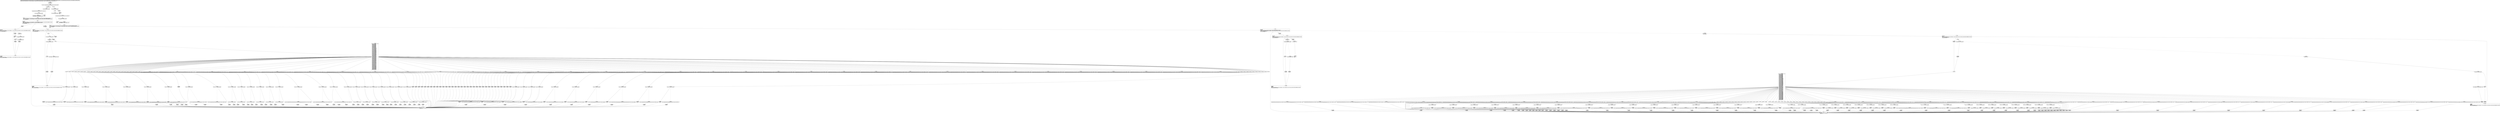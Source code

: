 digraph "CFG forcom.google.android.gms.internal.measurement.zzgm.zza(Ljava\/lang\/Object;Lcom\/google\/android\/gms\/internal\/measurement\/zzim;)V" {
Node_0 [shape=record,label="{0\:\ 0x0000|MTH_ENTER_BLOCK\l}"];
Node_1 [shape=record,label="{1\:\ 0x000e|if (r15.zztk() != com.google.android.gms.internal.measurement.zzey.zzd.zzaip) goto L_0x0529\l}"];
Node_2 [shape=record,label="{2\:\ 0x0010|zza(r13.zzakx, r14, r15)\l}"];
Node_3 [shape=record,label="{3\:\ 0x0017|if (r13.zzako == false) goto L_0x0032\l}"];
Node_4 [shape=record,label="{4\:\ 0x0019|com.google.android.gms.internal.measurement.zzeo r0 = r13.zzaky.zzh(r14)\l}"];
Node_5 [shape=record,label="{5\:\ 0x0025|if (r0.zzaex.isEmpty() != false) goto L_0x0032\l}"];
Node_6 [shape=record,label="{6\:\ 0x0027|java.util.Iterator r0 = r0.descendingIterator()\ljava.util.Map$Entry r1 = (java.util.Map.Entry) r0.next()\l}"];
Node_7 [shape=record,label="{7\:\ 0x0032|r0 = null\lr1 = null\l}"];
Node_8 [shape=record,label="{8\:\ 0x0034|PHI: r0 r1 \l  PHI: (r0v11 java.util.Iterator) = (r0v12 java.util.Iterator), (r0v15 java.util.Iterator) binds: [B:7:0x0032, B:6:0x0027] A[DONT_GENERATE, DONT_INLINE]\l  PHI: (r1v14 java.util.Map$Entry) = (r1v26 java.util.Map$Entry), (r1v30 java.util.Map$Entry) binds: [B:7:0x0032, B:6:0x0027] A[DONT_GENERATE, DONT_INLINE]\l|int r7 = r13.zzakj.length + \-3\l}"];
Node_9 [shape=record,label="{9\:\ 0x0039|LOOP_START\lPHI: r1 r7 \l  PHI: (r1v15 java.util.Map$Entry) = (r1v14 java.util.Map$Entry), (r1v20 java.util.Map$Entry) binds: [B:8:0x0034, B:161:0x050d] A[DONT_GENERATE, DONT_INLINE]\l  PHI: (r7v5 int) = (r7v4 int), (r7v6 int) binds: [B:8:0x0034, B:161:0x050d] A[DONT_GENERATE, DONT_INLINE]\lLOOP:0: B:9:0x0039\-\>B:161:0x050d\l|if (r7 \< 0) goto L_0x0511\l}"];
Node_10 [shape=record,label="{10\:\ 0x003b|int r8 = zzca(r7)\lr9 = r13.zzakj[r7]\l}"];
Node_11 [shape=record,label="{11\:\ 0x0043|LOOP_START\lPHI: r1 \l  PHI: (r1v20 java.util.Map$Entry) = (r1v15 java.util.Map$Entry), (r1v22 java.util.Map$Entry) binds: [B:10:0x003b, B:446:0x0043] A[DONT_GENERATE, DONT_INLINE]\lLOOP:1: B:11:0x0043\-\>B:446:0x0043\l|if (r1 == null) goto L_0x0061\l}"];
Node_12 [shape=record,label="{12\:\ 0x0045}"];
Node_13 [shape=record,label="{13\:\ 0x004b|if (r13.zzaky.zza(r1) \<= r9) goto L_0x0061\l}"];
Node_14 [shape=record,label="{14\:\ 0x004d|r13.zzaky.zza(r15, r1)\l}"];
Node_15 [shape=record,label="{15\:\ 0x0056|if (r0.hasNext() == false) goto L_0x005f\l}"];
Node_16 [shape=record,label="{16\:\ 0x0058|java.util.Map$Entry r1 = (java.util.Map.Entry) r0.next()\l}"];
Node_17 [shape=record,label="{17\:\ 0x005f|r1 = null\l}"];
Node_18 [shape=record,label="{18\:\ 0x0061}"];
Node_19 [shape=record,label="{19\:\ 0x0065|switch(((r8 & 267386880) \>\>\> 20)) \{\l    case 0: goto L_0x04fe;\l    case 1: goto L_0x04ee;\l    case 2: goto L_0x04de;\l    case 3: goto L_0x04ce;\l    case 4: goto L_0x04be;\l    case 5: goto L_0x04ae;\l    case 6: goto L_0x049e;\l    case 7: goto L_0x048d;\l    case 8: goto L_0x047c;\l    case 9: goto L_0x0467;\l    case 10: goto L_0x0454;\l    case 11: goto L_0x0443;\l    case 12: goto L_0x0432;\l    case 13: goto L_0x0421;\l    case 14: goto L_0x0410;\l    case 15: goto L_0x03ff;\l    case 16: goto L_0x03ee;\l    case 17: goto L_0x03d9;\l    case 18: goto L_0x03c8;\l    case 19: goto L_0x03b7;\l    case 20: goto L_0x03a6;\l    case 21: goto L_0x0395;\l    case 22: goto L_0x0384;\l    case 23: goto L_0x0373;\l    case 24: goto L_0x0362;\l    case 25: goto L_0x0351;\l    case 26: goto L_0x0340;\l    case 27: goto L_0x032b;\l    case 28: goto L_0x031a;\l    case 29: goto L_0x0309;\l    case 30: goto L_0x02f8;\l    case 31: goto L_0x02e7;\l    case 32: goto L_0x02d6;\l    case 33: goto L_0x02c5;\l    case 34: goto L_0x02b4;\l    case 35: goto L_0x02a3;\l    case 36: goto L_0x0292;\l    case 37: goto L_0x0281;\l    case 38: goto L_0x0270;\l    case 39: goto L_0x025f;\l    case 40: goto L_0x024e;\l    case 41: goto L_0x023d;\l    case 42: goto L_0x022c;\l    case 43: goto L_0x021b;\l    case 44: goto L_0x020a;\l    case 45: goto L_0x01f9;\l    case 46: goto L_0x01e8;\l    case 47: goto L_0x01d7;\l    case 48: goto L_0x01c6;\l    case 49: goto L_0x01b1;\l    case 50: goto L_0x01a6;\l    case 51: goto L_0x0195;\l    case 52: goto L_0x0184;\l    case 53: goto L_0x0173;\l    case 54: goto L_0x0162;\l    case 55: goto L_0x0151;\l    case 56: goto L_0x0140;\l    case 57: goto L_0x012f;\l    case 58: goto L_0x011e;\l    case 59: goto L_0x010d;\l    case 60: goto L_0x00f8;\l    case 61: goto L_0x00e5;\l    case 62: goto L_0x00d4;\l    case 63: goto L_0x00c3;\l    case 64: goto L_0x00b2;\l    case 65: goto L_0x00a1;\l    case 66: goto L_0x0090;\l    case 67: goto L_0x007f;\l    case 68: goto L_0x006a;\l    default: goto L_0x0068;\l\}\l}"];
Node_20 [shape=record,label="{20\:\ 0x006a}"];
Node_21 [shape=record,label="{21\:\ 0x006e|if (zza(r14, r9, r7) == false) goto L_0x050d\l}"];
Node_22 [shape=record,label="{22\:\ 0x0070|r15.zzb(r9, com.google.android.gms.internal.measurement.zzhv.zzp(r14, (long) (r8 & 1048575)), zzbx(r7))\l}"];
Node_23 [shape=record,label="{23\:\ 0x007f}"];
Node_24 [shape=record,label="{24\:\ 0x0083|if (zza(r14, r9, r7) == false) goto L_0x050d\l}"];
Node_25 [shape=record,label="{25\:\ 0x0085|r15.zzb(r9, zzi(r14, (long) (r8 & 1048575)))\l}"];
Node_26 [shape=record,label="{26\:\ 0x0090}"];
Node_27 [shape=record,label="{27\:\ 0x0094|if (zza(r14, r9, r7) == false) goto L_0x050d\l}"];
Node_28 [shape=record,label="{28\:\ 0x0096|r15.zze(r9, zzh(r14, (long) (r8 & 1048575)))\l}"];
Node_29 [shape=record,label="{29\:\ 0x00a1}"];
Node_30 [shape=record,label="{30\:\ 0x00a5|if (zza(r14, r9, r7) == false) goto L_0x050d\l}"];
Node_31 [shape=record,label="{31\:\ 0x00a7|r15.zzj(r9, zzi(r14, (long) (r8 & 1048575)))\l}"];
Node_32 [shape=record,label="{32\:\ 0x00b2}"];
Node_33 [shape=record,label="{33\:\ 0x00b6|if (zza(r14, r9, r7) == false) goto L_0x050d\l}"];
Node_34 [shape=record,label="{34\:\ 0x00b8|r15.zzm(r9, zzh(r14, (long) (r8 & 1048575)))\l}"];
Node_35 [shape=record,label="{35\:\ 0x00c3}"];
Node_36 [shape=record,label="{36\:\ 0x00c7|if (zza(r14, r9, r7) == false) goto L_0x050d\l}"];
Node_37 [shape=record,label="{37\:\ 0x00c9|r15.zzn(r9, zzh(r14, (long) (r8 & 1048575)))\l}"];
Node_38 [shape=record,label="{38\:\ 0x00d4}"];
Node_39 [shape=record,label="{39\:\ 0x00d8|if (zza(r14, r9, r7) == false) goto L_0x050d\l}"];
Node_40 [shape=record,label="{40\:\ 0x00da|r15.zzd(r9, zzh(r14, (long) (r8 & 1048575)))\l}"];
Node_41 [shape=record,label="{41\:\ 0x00e5}"];
Node_42 [shape=record,label="{42\:\ 0x00e9|if (zza(r14, r9, r7) == false) goto L_0x050d\l}"];
Node_43 [shape=record,label="{43\:\ 0x00eb|r15.zza(r9, (com.google.android.gms.internal.measurement.zzdp) com.google.android.gms.internal.measurement.zzhv.zzp(r14, (long) (r8 & 1048575)))\l}"];
Node_44 [shape=record,label="{44\:\ 0x00f8}"];
Node_45 [shape=record,label="{45\:\ 0x00fc|if (zza(r14, r9, r7) == false) goto L_0x050d\l}"];
Node_46 [shape=record,label="{46\:\ 0x00fe|r15.zza(r9, com.google.android.gms.internal.measurement.zzhv.zzp(r14, (long) (r8 & 1048575)), zzbx(r7))\l}"];
Node_47 [shape=record,label="{47\:\ 0x010d}"];
Node_48 [shape=record,label="{48\:\ 0x0111|if (zza(r14, r9, r7) == false) goto L_0x050d\l}"];
Node_49 [shape=record,label="{49\:\ 0x0113|zza(r9, com.google.android.gms.internal.measurement.zzhv.zzp(r14, (long) (r8 & 1048575)), r15)\l}"];
Node_50 [shape=record,label="{50\:\ 0x011e}"];
Node_51 [shape=record,label="{51\:\ 0x0122|if (zza(r14, r9, r7) == false) goto L_0x050d\l}"];
Node_52 [shape=record,label="{52\:\ 0x0124|r15.zzb(r9, zzj(r14, (long) (r8 & 1048575)))\l}"];
Node_53 [shape=record,label="{53\:\ 0x012f}"];
Node_54 [shape=record,label="{54\:\ 0x0133|if (zza(r14, r9, r7) == false) goto L_0x050d\l}"];
Node_55 [shape=record,label="{55\:\ 0x0135|r15.zzf(r9, zzh(r14, (long) (r8 & 1048575)))\l}"];
Node_56 [shape=record,label="{56\:\ 0x0140}"];
Node_57 [shape=record,label="{57\:\ 0x0144|if (zza(r14, r9, r7) == false) goto L_0x050d\l}"];
Node_58 [shape=record,label="{58\:\ 0x0146|r15.zzc(r9, zzi(r14, (long) (r8 & 1048575)))\l}"];
Node_59 [shape=record,label="{59\:\ 0x0151}"];
Node_60 [shape=record,label="{60\:\ 0x0155|if (zza(r14, r9, r7) == false) goto L_0x050d\l}"];
Node_61 [shape=record,label="{61\:\ 0x0157|r15.zzc(r9, zzh(r14, (long) (r8 & 1048575)))\l}"];
Node_62 [shape=record,label="{62\:\ 0x0162}"];
Node_63 [shape=record,label="{63\:\ 0x0166|if (zza(r14, r9, r7) == false) goto L_0x050d\l}"];
Node_64 [shape=record,label="{64\:\ 0x0168|r15.zza(r9, zzi(r14, (long) (r8 & 1048575)))\l}"];
Node_65 [shape=record,label="{65\:\ 0x0173}"];
Node_66 [shape=record,label="{66\:\ 0x0177|if (zza(r14, r9, r7) == false) goto L_0x050d\l}"];
Node_67 [shape=record,label="{67\:\ 0x0179|r15.zzi(r9, zzi(r14, (long) (r8 & 1048575)))\l}"];
Node_68 [shape=record,label="{68\:\ 0x0184}"];
Node_69 [shape=record,label="{69\:\ 0x0188|if (zza(r14, r9, r7) == false) goto L_0x050d\l}"];
Node_70 [shape=record,label="{70\:\ 0x018a|r15.zza(r9, zzg(r14, (long) (r8 & 1048575)))\l}"];
Node_71 [shape=record,label="{71\:\ 0x0195}"];
Node_72 [shape=record,label="{72\:\ 0x0199|if (zza(r14, r9, r7) == false) goto L_0x050d\l}"];
Node_73 [shape=record,label="{73\:\ 0x019b|r15.zza(r9, zzf(r14, (long) (r8 & 1048575)))\l}"];
Node_74 [shape=record,label="{74\:\ 0x01a6|zza(r15, r9, com.google.android.gms.internal.measurement.zzhv.zzp(r14, (long) (r8 & 1048575)), r7)\l}"];
Node_75 [shape=record,label="{75\:\ 0x01b1|com.google.android.gms.internal.measurement.zzgz.zzb(r13.zzakj[r7], (java.util.List\<?\>) (java.util.List) com.google.android.gms.internal.measurement.zzhv.zzp(r14, (long) (r8 & 1048575)), r15, zzbx(r7))\l}"];
Node_76 [shape=record,label="{76\:\ 0x01c6|com.google.android.gms.internal.measurement.zzgz.zze(r13.zzakj[r7], (java.util.List) com.google.android.gms.internal.measurement.zzhv.zzp(r14, (long) (r8 & 1048575)), r15, true)\l}"];
Node_77 [shape=record,label="{77\:\ 0x01d7|com.google.android.gms.internal.measurement.zzgz.zzj(r13.zzakj[r7], (java.util.List) com.google.android.gms.internal.measurement.zzhv.zzp(r14, (long) (r8 & 1048575)), r15, true)\l}"];
Node_78 [shape=record,label="{78\:\ 0x01e8|com.google.android.gms.internal.measurement.zzgz.zzg(r13.zzakj[r7], (java.util.List) com.google.android.gms.internal.measurement.zzhv.zzp(r14, (long) (r8 & 1048575)), r15, true)\l}"];
Node_79 [shape=record,label="{79\:\ 0x01f9|com.google.android.gms.internal.measurement.zzgz.zzl(r13.zzakj[r7], (java.util.List) com.google.android.gms.internal.measurement.zzhv.zzp(r14, (long) (r8 & 1048575)), r15, true)\l}"];
Node_80 [shape=record,label="{80\:\ 0x020a|com.google.android.gms.internal.measurement.zzgz.zzm(r13.zzakj[r7], (java.util.List) com.google.android.gms.internal.measurement.zzhv.zzp(r14, (long) (r8 & 1048575)), r15, true)\l}"];
Node_81 [shape=record,label="{81\:\ 0x021b|com.google.android.gms.internal.measurement.zzgz.zzi(r13.zzakj[r7], (java.util.List) com.google.android.gms.internal.measurement.zzhv.zzp(r14, (long) (r8 & 1048575)), r15, true)\l}"];
Node_82 [shape=record,label="{82\:\ 0x022c|com.google.android.gms.internal.measurement.zzgz.zzn(r13.zzakj[r7], (java.util.List) com.google.android.gms.internal.measurement.zzhv.zzp(r14, (long) (r8 & 1048575)), r15, true)\l}"];
Node_83 [shape=record,label="{83\:\ 0x023d|com.google.android.gms.internal.measurement.zzgz.zzk(r13.zzakj[r7], (java.util.List) com.google.android.gms.internal.measurement.zzhv.zzp(r14, (long) (r8 & 1048575)), r15, true)\l}"];
Node_84 [shape=record,label="{84\:\ 0x024e|com.google.android.gms.internal.measurement.zzgz.zzf(r13.zzakj[r7], (java.util.List) com.google.android.gms.internal.measurement.zzhv.zzp(r14, (long) (r8 & 1048575)), r15, true)\l}"];
Node_85 [shape=record,label="{85\:\ 0x025f|com.google.android.gms.internal.measurement.zzgz.zzh(r13.zzakj[r7], (java.util.List) com.google.android.gms.internal.measurement.zzhv.zzp(r14, (long) (r8 & 1048575)), r15, true)\l}"];
Node_86 [shape=record,label="{86\:\ 0x0270|com.google.android.gms.internal.measurement.zzgz.zzd(r13.zzakj[r7], (java.util.List) com.google.android.gms.internal.measurement.zzhv.zzp(r14, (long) (r8 & 1048575)), r15, true)\l}"];
Node_87 [shape=record,label="{87\:\ 0x0281|com.google.android.gms.internal.measurement.zzgz.zzc(r13.zzakj[r7], (java.util.List) com.google.android.gms.internal.measurement.zzhv.zzp(r14, (long) (r8 & 1048575)), r15, true)\l}"];
Node_88 [shape=record,label="{88\:\ 0x0292|com.google.android.gms.internal.measurement.zzgz.zzb(r13.zzakj[r7], (java.util.List\<java.lang.Float\>) (java.util.List) com.google.android.gms.internal.measurement.zzhv.zzp(r14, (long) (r8 & 1048575)), r15, true)\l}"];
Node_89 [shape=record,label="{89\:\ 0x02a3|com.google.android.gms.internal.measurement.zzgz.zza(r13.zzakj[r7], (java.util.List\<java.lang.Double\>) (java.util.List) com.google.android.gms.internal.measurement.zzhv.zzp(r14, (long) (r8 & 1048575)), r15, true)\l}"];
Node_90 [shape=record,label="{90\:\ 0x02b4|com.google.android.gms.internal.measurement.zzgz.zze(r13.zzakj[r7], (java.util.List) com.google.android.gms.internal.measurement.zzhv.zzp(r14, (long) (r8 & 1048575)), r15, false)\l}"];
Node_91 [shape=record,label="{91\:\ 0x02c5|com.google.android.gms.internal.measurement.zzgz.zzj(r13.zzakj[r7], (java.util.List) com.google.android.gms.internal.measurement.zzhv.zzp(r14, (long) (r8 & 1048575)), r15, false)\l}"];
Node_92 [shape=record,label="{92\:\ 0x02d6|com.google.android.gms.internal.measurement.zzgz.zzg(r13.zzakj[r7], (java.util.List) com.google.android.gms.internal.measurement.zzhv.zzp(r14, (long) (r8 & 1048575)), r15, false)\l}"];
Node_93 [shape=record,label="{93\:\ 0x02e7|com.google.android.gms.internal.measurement.zzgz.zzl(r13.zzakj[r7], (java.util.List) com.google.android.gms.internal.measurement.zzhv.zzp(r14, (long) (r8 & 1048575)), r15, false)\l}"];
Node_94 [shape=record,label="{94\:\ 0x02f8|com.google.android.gms.internal.measurement.zzgz.zzm(r13.zzakj[r7], (java.util.List) com.google.android.gms.internal.measurement.zzhv.zzp(r14, (long) (r8 & 1048575)), r15, false)\l}"];
Node_95 [shape=record,label="{95\:\ 0x0309|com.google.android.gms.internal.measurement.zzgz.zzi(r13.zzakj[r7], (java.util.List) com.google.android.gms.internal.measurement.zzhv.zzp(r14, (long) (r8 & 1048575)), r15, false)\l}"];
Node_96 [shape=record,label="{96\:\ 0x031a|com.google.android.gms.internal.measurement.zzgz.zzb(r13.zzakj[r7], (java.util.List) com.google.android.gms.internal.measurement.zzhv.zzp(r14, (long) (r8 & 1048575)), r15)\l}"];
Node_97 [shape=record,label="{97\:\ 0x032b|com.google.android.gms.internal.measurement.zzgz.zza(r13.zzakj[r7], (java.util.List\<?\>) (java.util.List) com.google.android.gms.internal.measurement.zzhv.zzp(r14, (long) (r8 & 1048575)), r15, zzbx(r7))\l}"];
Node_98 [shape=record,label="{98\:\ 0x0340|com.google.android.gms.internal.measurement.zzgz.zza(r13.zzakj[r7], (java.util.List\<java.lang.String\>) (java.util.List) com.google.android.gms.internal.measurement.zzhv.zzp(r14, (long) (r8 & 1048575)), r15)\l}"];
Node_99 [shape=record,label="{99\:\ 0x0351|com.google.android.gms.internal.measurement.zzgz.zzn(r13.zzakj[r7], (java.util.List) com.google.android.gms.internal.measurement.zzhv.zzp(r14, (long) (r8 & 1048575)), r15, false)\l}"];
Node_100 [shape=record,label="{100\:\ 0x0362|com.google.android.gms.internal.measurement.zzgz.zzk(r13.zzakj[r7], (java.util.List) com.google.android.gms.internal.measurement.zzhv.zzp(r14, (long) (r8 & 1048575)), r15, false)\l}"];
Node_101 [shape=record,label="{101\:\ 0x0373|com.google.android.gms.internal.measurement.zzgz.zzf(r13.zzakj[r7], (java.util.List) com.google.android.gms.internal.measurement.zzhv.zzp(r14, (long) (r8 & 1048575)), r15, false)\l}"];
Node_102 [shape=record,label="{102\:\ 0x0384|com.google.android.gms.internal.measurement.zzgz.zzh(r13.zzakj[r7], (java.util.List) com.google.android.gms.internal.measurement.zzhv.zzp(r14, (long) (r8 & 1048575)), r15, false)\l}"];
Node_103 [shape=record,label="{103\:\ 0x0395|com.google.android.gms.internal.measurement.zzgz.zzd(r13.zzakj[r7], (java.util.List) com.google.android.gms.internal.measurement.zzhv.zzp(r14, (long) (r8 & 1048575)), r15, false)\l}"];
Node_104 [shape=record,label="{104\:\ 0x03a6|com.google.android.gms.internal.measurement.zzgz.zzc(r13.zzakj[r7], (java.util.List) com.google.android.gms.internal.measurement.zzhv.zzp(r14, (long) (r8 & 1048575)), r15, false)\l}"];
Node_105 [shape=record,label="{105\:\ 0x03b7|com.google.android.gms.internal.measurement.zzgz.zzb(r13.zzakj[r7], (java.util.List\<java.lang.Float\>) (java.util.List) com.google.android.gms.internal.measurement.zzhv.zzp(r14, (long) (r8 & 1048575)), r15, false)\l}"];
Node_106 [shape=record,label="{106\:\ 0x03c8|com.google.android.gms.internal.measurement.zzgz.zza(r13.zzakj[r7], (java.util.List\<java.lang.Double\>) (java.util.List) com.google.android.gms.internal.measurement.zzhv.zzp(r14, (long) (r8 & 1048575)), r15, false)\l}"];
Node_107 [shape=record,label="{107\:\ 0x03d9}"];
Node_108 [shape=record,label="{108\:\ 0x03dd|if (zza(r14, r7) == false) goto L_0x050d\l}"];
Node_109 [shape=record,label="{109\:\ 0x03df|r15.zzb(r9, com.google.android.gms.internal.measurement.zzhv.zzp(r14, (long) (r8 & 1048575)), zzbx(r7))\l}"];
Node_110 [shape=record,label="{110\:\ 0x03ee}"];
Node_111 [shape=record,label="{111\:\ 0x03f2|if (zza(r14, r7) == false) goto L_0x050d\l}"];
Node_112 [shape=record,label="{112\:\ 0x03f4|r15.zzb(r9, com.google.android.gms.internal.measurement.zzhv.zzl(r14, (long) (r8 & 1048575)))\l}"];
Node_113 [shape=record,label="{113\:\ 0x03ff}"];
Node_114 [shape=record,label="{114\:\ 0x0403|if (zza(r14, r7) == false) goto L_0x050d\l}"];
Node_115 [shape=record,label="{115\:\ 0x0405|r15.zze(r9, com.google.android.gms.internal.measurement.zzhv.zzk(r14, (long) (r8 & 1048575)))\l}"];
Node_116 [shape=record,label="{116\:\ 0x0410}"];
Node_117 [shape=record,label="{117\:\ 0x0414|if (zza(r14, r7) == false) goto L_0x050d\l}"];
Node_118 [shape=record,label="{118\:\ 0x0416|r15.zzj(r9, com.google.android.gms.internal.measurement.zzhv.zzl(r14, (long) (r8 & 1048575)))\l}"];
Node_119 [shape=record,label="{119\:\ 0x0421}"];
Node_120 [shape=record,label="{120\:\ 0x0425|if (zza(r14, r7) == false) goto L_0x050d\l}"];
Node_121 [shape=record,label="{121\:\ 0x0427|r15.zzm(r9, com.google.android.gms.internal.measurement.zzhv.zzk(r14, (long) (r8 & 1048575)))\l}"];
Node_122 [shape=record,label="{122\:\ 0x0432}"];
Node_123 [shape=record,label="{123\:\ 0x0436|if (zza(r14, r7) == false) goto L_0x050d\l}"];
Node_124 [shape=record,label="{124\:\ 0x0438|r15.zzn(r9, com.google.android.gms.internal.measurement.zzhv.zzk(r14, (long) (r8 & 1048575)))\l}"];
Node_125 [shape=record,label="{125\:\ 0x0443}"];
Node_126 [shape=record,label="{126\:\ 0x0447|if (zza(r14, r7) == false) goto L_0x050d\l}"];
Node_127 [shape=record,label="{127\:\ 0x0449|r15.zzd(r9, com.google.android.gms.internal.measurement.zzhv.zzk(r14, (long) (r8 & 1048575)))\l}"];
Node_128 [shape=record,label="{128\:\ 0x0454}"];
Node_129 [shape=record,label="{129\:\ 0x0458|if (zza(r14, r7) == false) goto L_0x050d\l}"];
Node_130 [shape=record,label="{130\:\ 0x045a|r15.zza(r9, (com.google.android.gms.internal.measurement.zzdp) com.google.android.gms.internal.measurement.zzhv.zzp(r14, (long) (r8 & 1048575)))\l}"];
Node_131 [shape=record,label="{131\:\ 0x0467}"];
Node_132 [shape=record,label="{132\:\ 0x046b|if (zza(r14, r7) == false) goto L_0x050d\l}"];
Node_133 [shape=record,label="{133\:\ 0x046d|r15.zza(r9, com.google.android.gms.internal.measurement.zzhv.zzp(r14, (long) (r8 & 1048575)), zzbx(r7))\l}"];
Node_134 [shape=record,label="{134\:\ 0x047c}"];
Node_135 [shape=record,label="{135\:\ 0x0480|if (zza(r14, r7) == false) goto L_0x050d\l}"];
Node_136 [shape=record,label="{136\:\ 0x0482|zza(r9, com.google.android.gms.internal.measurement.zzhv.zzp(r14, (long) (r8 & 1048575)), r15)\l}"];
Node_137 [shape=record,label="{137\:\ 0x048d}"];
Node_138 [shape=record,label="{138\:\ 0x0491|if (zza(r14, r7) == false) goto L_0x050d\l}"];
Node_139 [shape=record,label="{139\:\ 0x0493|r15.zzb(r9, com.google.android.gms.internal.measurement.zzhv.zzm(r14, (long) (r8 & 1048575)))\l}"];
Node_140 [shape=record,label="{140\:\ 0x049e}"];
Node_141 [shape=record,label="{141\:\ 0x04a2|if (zza(r14, r7) == false) goto L_0x050d\l}"];
Node_142 [shape=record,label="{142\:\ 0x04a4|r15.zzf(r9, com.google.android.gms.internal.measurement.zzhv.zzk(r14, (long) (r8 & 1048575)))\l}"];
Node_143 [shape=record,label="{143\:\ 0x04ae}"];
Node_144 [shape=record,label="{144\:\ 0x04b2|if (zza(r14, r7) == false) goto L_0x050d\l}"];
Node_145 [shape=record,label="{145\:\ 0x04b4|r15.zzc(r9, com.google.android.gms.internal.measurement.zzhv.zzl(r14, (long) (r8 & 1048575)))\l}"];
Node_146 [shape=record,label="{146\:\ 0x04be}"];
Node_147 [shape=record,label="{147\:\ 0x04c2|if (zza(r14, r7) == false) goto L_0x050d\l}"];
Node_148 [shape=record,label="{148\:\ 0x04c4|r15.zzc(r9, com.google.android.gms.internal.measurement.zzhv.zzk(r14, (long) (r8 & 1048575)))\l}"];
Node_149 [shape=record,label="{149\:\ 0x04ce}"];
Node_150 [shape=record,label="{150\:\ 0x04d2|if (zza(r14, r7) == false) goto L_0x050d\l}"];
Node_151 [shape=record,label="{151\:\ 0x04d4|r15.zza(r9, com.google.android.gms.internal.measurement.zzhv.zzl(r14, (long) (r8 & 1048575)))\l}"];
Node_152 [shape=record,label="{152\:\ 0x04de}"];
Node_153 [shape=record,label="{153\:\ 0x04e2|if (zza(r14, r7) == false) goto L_0x050d\l}"];
Node_154 [shape=record,label="{154\:\ 0x04e4|r15.zzi(r9, com.google.android.gms.internal.measurement.zzhv.zzl(r14, (long) (r8 & 1048575)))\l}"];
Node_155 [shape=record,label="{155\:\ 0x04ee}"];
Node_156 [shape=record,label="{156\:\ 0x04f2|if (zza(r14, r7) == false) goto L_0x050d\l}"];
Node_157 [shape=record,label="{157\:\ 0x04f4|r15.zza(r9, com.google.android.gms.internal.measurement.zzhv.zzn(r14, (long) (r8 & 1048575)))\l}"];
Node_158 [shape=record,label="{158\:\ 0x04fe}"];
Node_159 [shape=record,label="{159\:\ 0x0502|if (zza(r14, r7) == false) goto L_0x050d\l}"];
Node_160 [shape=record,label="{160\:\ 0x0504|r15.zza(r9, com.google.android.gms.internal.measurement.zzhv.zzo(r14, (long) (r8 & 1048575)))\l}"];
Node_161 [shape=record,label="{161\:\ 0x050d|LOOP_END\lLOOP:0: B:9:0x0039\-\>B:161:0x050d\l|int r7 = r7 + \-3\l}"];
Node_162 [shape=record,label="{162\:\ 0x0511|LOOP_START\lPHI: r1 \l  PHI: (r1v16 java.util.Map$Entry) = (r1v15 java.util.Map$Entry), (r1v17 java.util.Map$Entry) binds: [B:339:0x0511, B:451:0x0511] A[DONT_GENERATE, DONT_INLINE]\lLOOP:2: B:162:0x0511\-\>B:451:0x0511\l|if (r1 == null) goto L_0x0528\l}"];
Node_163 [shape=record,label="{163\:\ 0x0513|r13.zzaky.zza(r15, r1)\l}"];
Node_164 [shape=record,label="{164\:\ 0x051c|if (r0.hasNext() == false) goto L_0x0526\l}"];
Node_165 [shape=record,label="{165\:\ 0x051e|r1 = (java.util.Map.Entry) r0.next()\l}"];
Node_166 [shape=record,label="{166\:\ 0x0526|r1 = null\l}"];
Node_167 [shape=record,label="{167\:\ 0x0528|RETURN\l|return\l}"];
Node_168 [shape=record,label="{168\:\ 0x0529}"];
Node_169 [shape=record,label="{169\:\ 0x052b|if (r13.zzakq == false) goto L_0x0a46\l}"];
Node_170 [shape=record,label="{170\:\ 0x052d}"];
Node_171 [shape=record,label="{171\:\ 0x052f|if (r13.zzako == false) goto L_0x054a\l}"];
Node_172 [shape=record,label="{172\:\ 0x0531|com.google.android.gms.internal.measurement.zzeo r0 = r13.zzaky.zzh(r14)\l}"];
Node_173 [shape=record,label="{173\:\ 0x053d|if (r0.zzaex.isEmpty() != false) goto L_0x054a\l}"];
Node_174 [shape=record,label="{174\:\ 0x053f|java.util.Iterator r0 = r0.iterator()\ljava.util.Map$Entry r1 = (java.util.Map.Entry) r0.next()\l}"];
Node_175 [shape=record,label="{175\:\ 0x054a|r0 = null\lr1 = null\l}"];
Node_176 [shape=record,label="{176\:\ 0x054c|PHI: r0 r1 \l  PHI: (r0v3 java.util.Iterator) = (r0v5 java.util.Iterator), (r0v8 java.util.Iterator) binds: [B:175:0x054a, B:174:0x053f] A[DONT_GENERATE, DONT_INLINE]\l  PHI: (r1v1 java.util.Map$Entry) = (r1v9 java.util.Map$Entry), (r1v13 java.util.Map$Entry) binds: [B:175:0x054a, B:174:0x053f] A[DONT_GENERATE, DONT_INLINE]\l|int r7 = r13.zzakj.length\lr8 = r1\lr1 = 0\l}"];
Node_177 [shape=record,label="{177\:\ 0x0551|LOOP_START\lPHI: r1 r8 \l  PHI: (r1v3 int) = (r1v2 int), (r1v8 int) binds: [B:176:0x054c, B:329:0x0a25] A[DONT_GENERATE, DONT_INLINE]\l  PHI: (r8v1 java.util.Map$Entry) = (r8v0 java.util.Map$Entry), (r8v6 java.util.Map$Entry) binds: [B:176:0x054c, B:329:0x0a25] A[DONT_GENERATE, DONT_INLINE]\lLOOP:3: B:177:0x0551\-\>B:329:0x0a25\l|if (r1 \>= r7) goto L_0x0a29\l}"];
Node_178 [shape=record,label="{178\:\ 0x0553|int r9 = zzca(r1)\lr10 = r13.zzakj[r1]\l}"];
Node_179 [shape=record,label="{179\:\ 0x055b|LOOP_START\lPHI: r8 \l  PHI: (r8v6 java.util.Map$Entry) = (r8v1 java.util.Map$Entry), (r8v8 java.util.Map$Entry) binds: [B:178:0x0553, B:562:0x055b] A[DONT_GENERATE, DONT_INLINE]\lLOOP:4: B:179:0x055b\-\>B:562:0x055b\l|if (r8 == null) goto L_0x0579\l}"];
Node_180 [shape=record,label="{180\:\ 0x055d}"];
Node_181 [shape=record,label="{181\:\ 0x0563|if (r13.zzaky.zza(r8) \> r10) goto L_0x0579\l}"];
Node_182 [shape=record,label="{182\:\ 0x0565|r13.zzaky.zza(r15, r8)\l}"];
Node_183 [shape=record,label="{183\:\ 0x056e|if (r0.hasNext() == false) goto L_0x0577\l}"];
Node_184 [shape=record,label="{184\:\ 0x0570|java.util.Map$Entry r8 = (java.util.Map.Entry) r0.next()\l}"];
Node_185 [shape=record,label="{185\:\ 0x0577|r8 = null\l}"];
Node_186 [shape=record,label="{186\:\ 0x0579}"];
Node_187 [shape=record,label="{187\:\ 0x057d|switch(((r9 & 267386880) \>\>\> 20)) \{\l    case 0: goto L_0x0a16;\l    case 1: goto L_0x0a06;\l    case 2: goto L_0x09f6;\l    case 3: goto L_0x09e6;\l    case 4: goto L_0x09d6;\l    case 5: goto L_0x09c6;\l    case 6: goto L_0x09b6;\l    case 7: goto L_0x09a5;\l    case 8: goto L_0x0994;\l    case 9: goto L_0x097f;\l    case 10: goto L_0x096c;\l    case 11: goto L_0x095b;\l    case 12: goto L_0x094a;\l    case 13: goto L_0x0939;\l    case 14: goto L_0x0928;\l    case 15: goto L_0x0917;\l    case 16: goto L_0x0906;\l    case 17: goto L_0x08f1;\l    case 18: goto L_0x08e0;\l    case 19: goto L_0x08cf;\l    case 20: goto L_0x08be;\l    case 21: goto L_0x08ad;\l    case 22: goto L_0x089c;\l    case 23: goto L_0x088b;\l    case 24: goto L_0x087a;\l    case 25: goto L_0x0869;\l    case 26: goto L_0x0858;\l    case 27: goto L_0x0843;\l    case 28: goto L_0x0832;\l    case 29: goto L_0x0821;\l    case 30: goto L_0x0810;\l    case 31: goto L_0x07ff;\l    case 32: goto L_0x07ee;\l    case 33: goto L_0x07dd;\l    case 34: goto L_0x07cc;\l    case 35: goto L_0x07bb;\l    case 36: goto L_0x07aa;\l    case 37: goto L_0x0799;\l    case 38: goto L_0x0788;\l    case 39: goto L_0x0777;\l    case 40: goto L_0x0766;\l    case 41: goto L_0x0755;\l    case 42: goto L_0x0744;\l    case 43: goto L_0x0733;\l    case 44: goto L_0x0722;\l    case 45: goto L_0x0711;\l    case 46: goto L_0x0700;\l    case 47: goto L_0x06ef;\l    case 48: goto L_0x06de;\l    case 49: goto L_0x06c9;\l    case 50: goto L_0x06be;\l    case 51: goto L_0x06ad;\l    case 52: goto L_0x069c;\l    case 53: goto L_0x068b;\l    case 54: goto L_0x067a;\l    case 55: goto L_0x0669;\l    case 56: goto L_0x0658;\l    case 57: goto L_0x0647;\l    case 58: goto L_0x0636;\l    case 59: goto L_0x0625;\l    case 60: goto L_0x0610;\l    case 61: goto L_0x05fd;\l    case 62: goto L_0x05ec;\l    case 63: goto L_0x05db;\l    case 64: goto L_0x05ca;\l    case 65: goto L_0x05b9;\l    case 66: goto L_0x05a8;\l    case 67: goto L_0x0597;\l    case 68: goto L_0x0582;\l    default: goto L_0x0580;\l\}\l}"];
Node_188 [shape=record,label="{188\:\ 0x0582}"];
Node_189 [shape=record,label="{189\:\ 0x0586|if (zza(r14, r10, r1) == false) goto L_0x0a25\l}"];
Node_190 [shape=record,label="{190\:\ 0x0588|r15.zzb(r10, com.google.android.gms.internal.measurement.zzhv.zzp(r14, (long) (r9 & 1048575)), zzbx(r1))\l}"];
Node_191 [shape=record,label="{191\:\ 0x0597}"];
Node_192 [shape=record,label="{192\:\ 0x059b|if (zza(r14, r10, r1) == false) goto L_0x0a25\l}"];
Node_193 [shape=record,label="{193\:\ 0x059d|r15.zzb(r10, zzi(r14, (long) (r9 & 1048575)))\l}"];
Node_194 [shape=record,label="{194\:\ 0x05a8}"];
Node_195 [shape=record,label="{195\:\ 0x05ac|if (zza(r14, r10, r1) == false) goto L_0x0a25\l}"];
Node_196 [shape=record,label="{196\:\ 0x05ae|r15.zze(r10, zzh(r14, (long) (r9 & 1048575)))\l}"];
Node_197 [shape=record,label="{197\:\ 0x05b9}"];
Node_198 [shape=record,label="{198\:\ 0x05bd|if (zza(r14, r10, r1) == false) goto L_0x0a25\l}"];
Node_199 [shape=record,label="{199\:\ 0x05bf|r15.zzj(r10, zzi(r14, (long) (r9 & 1048575)))\l}"];
Node_200 [shape=record,label="{200\:\ 0x05ca}"];
Node_201 [shape=record,label="{201\:\ 0x05ce|if (zza(r14, r10, r1) == false) goto L_0x0a25\l}"];
Node_202 [shape=record,label="{202\:\ 0x05d0|r15.zzm(r10, zzh(r14, (long) (r9 & 1048575)))\l}"];
Node_203 [shape=record,label="{203\:\ 0x05db}"];
Node_204 [shape=record,label="{204\:\ 0x05df|if (zza(r14, r10, r1) == false) goto L_0x0a25\l}"];
Node_205 [shape=record,label="{205\:\ 0x05e1|r15.zzn(r10, zzh(r14, (long) (r9 & 1048575)))\l}"];
Node_206 [shape=record,label="{206\:\ 0x05ec}"];
Node_207 [shape=record,label="{207\:\ 0x05f0|if (zza(r14, r10, r1) == false) goto L_0x0a25\l}"];
Node_208 [shape=record,label="{208\:\ 0x05f2|r15.zzd(r10, zzh(r14, (long) (r9 & 1048575)))\l}"];
Node_209 [shape=record,label="{209\:\ 0x05fd}"];
Node_210 [shape=record,label="{210\:\ 0x0601|if (zza(r14, r10, r1) == false) goto L_0x0a25\l}"];
Node_211 [shape=record,label="{211\:\ 0x0603|r15.zza(r10, (com.google.android.gms.internal.measurement.zzdp) com.google.android.gms.internal.measurement.zzhv.zzp(r14, (long) (r9 & 1048575)))\l}"];
Node_212 [shape=record,label="{212\:\ 0x0610}"];
Node_213 [shape=record,label="{213\:\ 0x0614|if (zza(r14, r10, r1) == false) goto L_0x0a25\l}"];
Node_214 [shape=record,label="{214\:\ 0x0616|r15.zza(r10, com.google.android.gms.internal.measurement.zzhv.zzp(r14, (long) (r9 & 1048575)), zzbx(r1))\l}"];
Node_215 [shape=record,label="{215\:\ 0x0625}"];
Node_216 [shape=record,label="{216\:\ 0x0629|if (zza(r14, r10, r1) == false) goto L_0x0a25\l}"];
Node_217 [shape=record,label="{217\:\ 0x062b|zza(r10, com.google.android.gms.internal.measurement.zzhv.zzp(r14, (long) (r9 & 1048575)), r15)\l}"];
Node_218 [shape=record,label="{218\:\ 0x0636}"];
Node_219 [shape=record,label="{219\:\ 0x063a|if (zza(r14, r10, r1) == false) goto L_0x0a25\l}"];
Node_220 [shape=record,label="{220\:\ 0x063c|r15.zzb(r10, zzj(r14, (long) (r9 & 1048575)))\l}"];
Node_221 [shape=record,label="{221\:\ 0x0647}"];
Node_222 [shape=record,label="{222\:\ 0x064b|if (zza(r14, r10, r1) == false) goto L_0x0a25\l}"];
Node_223 [shape=record,label="{223\:\ 0x064d|r15.zzf(r10, zzh(r14, (long) (r9 & 1048575)))\l}"];
Node_224 [shape=record,label="{224\:\ 0x0658}"];
Node_225 [shape=record,label="{225\:\ 0x065c|if (zza(r14, r10, r1) == false) goto L_0x0a25\l}"];
Node_226 [shape=record,label="{226\:\ 0x065e|r15.zzc(r10, zzi(r14, (long) (r9 & 1048575)))\l}"];
Node_227 [shape=record,label="{227\:\ 0x0669}"];
Node_228 [shape=record,label="{228\:\ 0x066d|if (zza(r14, r10, r1) == false) goto L_0x0a25\l}"];
Node_229 [shape=record,label="{229\:\ 0x066f|r15.zzc(r10, zzh(r14, (long) (r9 & 1048575)))\l}"];
Node_230 [shape=record,label="{230\:\ 0x067a}"];
Node_231 [shape=record,label="{231\:\ 0x067e|if (zza(r14, r10, r1) == false) goto L_0x0a25\l}"];
Node_232 [shape=record,label="{232\:\ 0x0680|r15.zza(r10, zzi(r14, (long) (r9 & 1048575)))\l}"];
Node_233 [shape=record,label="{233\:\ 0x068b}"];
Node_234 [shape=record,label="{234\:\ 0x068f|if (zza(r14, r10, r1) == false) goto L_0x0a25\l}"];
Node_235 [shape=record,label="{235\:\ 0x0691|r15.zzi(r10, zzi(r14, (long) (r9 & 1048575)))\l}"];
Node_236 [shape=record,label="{236\:\ 0x069c}"];
Node_237 [shape=record,label="{237\:\ 0x06a0|if (zza(r14, r10, r1) == false) goto L_0x0a25\l}"];
Node_238 [shape=record,label="{238\:\ 0x06a2|r15.zza(r10, zzg(r14, (long) (r9 & 1048575)))\l}"];
Node_239 [shape=record,label="{239\:\ 0x06ad}"];
Node_240 [shape=record,label="{240\:\ 0x06b1|if (zza(r14, r10, r1) == false) goto L_0x0a25\l}"];
Node_241 [shape=record,label="{241\:\ 0x06b3|r15.zza(r10, zzf(r14, (long) (r9 & 1048575)))\l}"];
Node_242 [shape=record,label="{242\:\ 0x06be|zza(r15, r10, com.google.android.gms.internal.measurement.zzhv.zzp(r14, (long) (r9 & 1048575)), r1)\l}"];
Node_243 [shape=record,label="{243\:\ 0x06c9|com.google.android.gms.internal.measurement.zzgz.zzb(r13.zzakj[r1], (java.util.List\<?\>) (java.util.List) com.google.android.gms.internal.measurement.zzhv.zzp(r14, (long) (r9 & 1048575)), r15, zzbx(r1))\l}"];
Node_244 [shape=record,label="{244\:\ 0x06de|com.google.android.gms.internal.measurement.zzgz.zze(r13.zzakj[r1], (java.util.List) com.google.android.gms.internal.measurement.zzhv.zzp(r14, (long) (r9 & 1048575)), r15, true)\l}"];
Node_245 [shape=record,label="{245\:\ 0x06ef|com.google.android.gms.internal.measurement.zzgz.zzj(r13.zzakj[r1], (java.util.List) com.google.android.gms.internal.measurement.zzhv.zzp(r14, (long) (r9 & 1048575)), r15, true)\l}"];
Node_246 [shape=record,label="{246\:\ 0x0700|com.google.android.gms.internal.measurement.zzgz.zzg(r13.zzakj[r1], (java.util.List) com.google.android.gms.internal.measurement.zzhv.zzp(r14, (long) (r9 & 1048575)), r15, true)\l}"];
Node_247 [shape=record,label="{247\:\ 0x0711|com.google.android.gms.internal.measurement.zzgz.zzl(r13.zzakj[r1], (java.util.List) com.google.android.gms.internal.measurement.zzhv.zzp(r14, (long) (r9 & 1048575)), r15, true)\l}"];
Node_248 [shape=record,label="{248\:\ 0x0722|com.google.android.gms.internal.measurement.zzgz.zzm(r13.zzakj[r1], (java.util.List) com.google.android.gms.internal.measurement.zzhv.zzp(r14, (long) (r9 & 1048575)), r15, true)\l}"];
Node_249 [shape=record,label="{249\:\ 0x0733|com.google.android.gms.internal.measurement.zzgz.zzi(r13.zzakj[r1], (java.util.List) com.google.android.gms.internal.measurement.zzhv.zzp(r14, (long) (r9 & 1048575)), r15, true)\l}"];
Node_250 [shape=record,label="{250\:\ 0x0744|com.google.android.gms.internal.measurement.zzgz.zzn(r13.zzakj[r1], (java.util.List) com.google.android.gms.internal.measurement.zzhv.zzp(r14, (long) (r9 & 1048575)), r15, true)\l}"];
Node_251 [shape=record,label="{251\:\ 0x0755|com.google.android.gms.internal.measurement.zzgz.zzk(r13.zzakj[r1], (java.util.List) com.google.android.gms.internal.measurement.zzhv.zzp(r14, (long) (r9 & 1048575)), r15, true)\l}"];
Node_252 [shape=record,label="{252\:\ 0x0766|com.google.android.gms.internal.measurement.zzgz.zzf(r13.zzakj[r1], (java.util.List) com.google.android.gms.internal.measurement.zzhv.zzp(r14, (long) (r9 & 1048575)), r15, true)\l}"];
Node_253 [shape=record,label="{253\:\ 0x0777|com.google.android.gms.internal.measurement.zzgz.zzh(r13.zzakj[r1], (java.util.List) com.google.android.gms.internal.measurement.zzhv.zzp(r14, (long) (r9 & 1048575)), r15, true)\l}"];
Node_254 [shape=record,label="{254\:\ 0x0788|com.google.android.gms.internal.measurement.zzgz.zzd(r13.zzakj[r1], (java.util.List) com.google.android.gms.internal.measurement.zzhv.zzp(r14, (long) (r9 & 1048575)), r15, true)\l}"];
Node_255 [shape=record,label="{255\:\ 0x0799|com.google.android.gms.internal.measurement.zzgz.zzc(r13.zzakj[r1], (java.util.List) com.google.android.gms.internal.measurement.zzhv.zzp(r14, (long) (r9 & 1048575)), r15, true)\l}"];
Node_256 [shape=record,label="{256\:\ 0x07aa|com.google.android.gms.internal.measurement.zzgz.zzb(r13.zzakj[r1], (java.util.List\<java.lang.Float\>) (java.util.List) com.google.android.gms.internal.measurement.zzhv.zzp(r14, (long) (r9 & 1048575)), r15, true)\l}"];
Node_257 [shape=record,label="{257\:\ 0x07bb|com.google.android.gms.internal.measurement.zzgz.zza(r13.zzakj[r1], (java.util.List\<java.lang.Double\>) (java.util.List) com.google.android.gms.internal.measurement.zzhv.zzp(r14, (long) (r9 & 1048575)), r15, true)\l}"];
Node_258 [shape=record,label="{258\:\ 0x07cc|com.google.android.gms.internal.measurement.zzgz.zze(r13.zzakj[r1], (java.util.List) com.google.android.gms.internal.measurement.zzhv.zzp(r14, (long) (r9 & 1048575)), r15, false)\l}"];
Node_259 [shape=record,label="{259\:\ 0x07dd|com.google.android.gms.internal.measurement.zzgz.zzj(r13.zzakj[r1], (java.util.List) com.google.android.gms.internal.measurement.zzhv.zzp(r14, (long) (r9 & 1048575)), r15, false)\l}"];
Node_260 [shape=record,label="{260\:\ 0x07ee|com.google.android.gms.internal.measurement.zzgz.zzg(r13.zzakj[r1], (java.util.List) com.google.android.gms.internal.measurement.zzhv.zzp(r14, (long) (r9 & 1048575)), r15, false)\l}"];
Node_261 [shape=record,label="{261\:\ 0x07ff|com.google.android.gms.internal.measurement.zzgz.zzl(r13.zzakj[r1], (java.util.List) com.google.android.gms.internal.measurement.zzhv.zzp(r14, (long) (r9 & 1048575)), r15, false)\l}"];
Node_262 [shape=record,label="{262\:\ 0x0810|com.google.android.gms.internal.measurement.zzgz.zzm(r13.zzakj[r1], (java.util.List) com.google.android.gms.internal.measurement.zzhv.zzp(r14, (long) (r9 & 1048575)), r15, false)\l}"];
Node_263 [shape=record,label="{263\:\ 0x0821|com.google.android.gms.internal.measurement.zzgz.zzi(r13.zzakj[r1], (java.util.List) com.google.android.gms.internal.measurement.zzhv.zzp(r14, (long) (r9 & 1048575)), r15, false)\l}"];
Node_264 [shape=record,label="{264\:\ 0x0832|com.google.android.gms.internal.measurement.zzgz.zzb(r13.zzakj[r1], (java.util.List) com.google.android.gms.internal.measurement.zzhv.zzp(r14, (long) (r9 & 1048575)), r15)\l}"];
Node_265 [shape=record,label="{265\:\ 0x0843|com.google.android.gms.internal.measurement.zzgz.zza(r13.zzakj[r1], (java.util.List\<?\>) (java.util.List) com.google.android.gms.internal.measurement.zzhv.zzp(r14, (long) (r9 & 1048575)), r15, zzbx(r1))\l}"];
Node_266 [shape=record,label="{266\:\ 0x0858|com.google.android.gms.internal.measurement.zzgz.zza(r13.zzakj[r1], (java.util.List\<java.lang.String\>) (java.util.List) com.google.android.gms.internal.measurement.zzhv.zzp(r14, (long) (r9 & 1048575)), r15)\l}"];
Node_267 [shape=record,label="{267\:\ 0x0869|com.google.android.gms.internal.measurement.zzgz.zzn(r13.zzakj[r1], (java.util.List) com.google.android.gms.internal.measurement.zzhv.zzp(r14, (long) (r9 & 1048575)), r15, false)\l}"];
Node_268 [shape=record,label="{268\:\ 0x087a|com.google.android.gms.internal.measurement.zzgz.zzk(r13.zzakj[r1], (java.util.List) com.google.android.gms.internal.measurement.zzhv.zzp(r14, (long) (r9 & 1048575)), r15, false)\l}"];
Node_269 [shape=record,label="{269\:\ 0x088b|com.google.android.gms.internal.measurement.zzgz.zzf(r13.zzakj[r1], (java.util.List) com.google.android.gms.internal.measurement.zzhv.zzp(r14, (long) (r9 & 1048575)), r15, false)\l}"];
Node_270 [shape=record,label="{270\:\ 0x089c|com.google.android.gms.internal.measurement.zzgz.zzh(r13.zzakj[r1], (java.util.List) com.google.android.gms.internal.measurement.zzhv.zzp(r14, (long) (r9 & 1048575)), r15, false)\l}"];
Node_271 [shape=record,label="{271\:\ 0x08ad|com.google.android.gms.internal.measurement.zzgz.zzd(r13.zzakj[r1], (java.util.List) com.google.android.gms.internal.measurement.zzhv.zzp(r14, (long) (r9 & 1048575)), r15, false)\l}"];
Node_272 [shape=record,label="{272\:\ 0x08be|com.google.android.gms.internal.measurement.zzgz.zzc(r13.zzakj[r1], (java.util.List) com.google.android.gms.internal.measurement.zzhv.zzp(r14, (long) (r9 & 1048575)), r15, false)\l}"];
Node_273 [shape=record,label="{273\:\ 0x08cf|com.google.android.gms.internal.measurement.zzgz.zzb(r13.zzakj[r1], (java.util.List\<java.lang.Float\>) (java.util.List) com.google.android.gms.internal.measurement.zzhv.zzp(r14, (long) (r9 & 1048575)), r15, false)\l}"];
Node_274 [shape=record,label="{274\:\ 0x08e0|com.google.android.gms.internal.measurement.zzgz.zza(r13.zzakj[r1], (java.util.List\<java.lang.Double\>) (java.util.List) com.google.android.gms.internal.measurement.zzhv.zzp(r14, (long) (r9 & 1048575)), r15, false)\l}"];
Node_275 [shape=record,label="{275\:\ 0x08f1}"];
Node_276 [shape=record,label="{276\:\ 0x08f5|if (zza(r14, r1) == false) goto L_0x0a25\l}"];
Node_277 [shape=record,label="{277\:\ 0x08f7|r15.zzb(r10, com.google.android.gms.internal.measurement.zzhv.zzp(r14, (long) (r9 & 1048575)), zzbx(r1))\l}"];
Node_278 [shape=record,label="{278\:\ 0x0906}"];
Node_279 [shape=record,label="{279\:\ 0x090a|if (zza(r14, r1) == false) goto L_0x0a25\l}"];
Node_280 [shape=record,label="{280\:\ 0x090c|r15.zzb(r10, com.google.android.gms.internal.measurement.zzhv.zzl(r14, (long) (r9 & 1048575)))\l}"];
Node_281 [shape=record,label="{281\:\ 0x0917}"];
Node_282 [shape=record,label="{282\:\ 0x091b|if (zza(r14, r1) == false) goto L_0x0a25\l}"];
Node_283 [shape=record,label="{283\:\ 0x091d|r15.zze(r10, com.google.android.gms.internal.measurement.zzhv.zzk(r14, (long) (r9 & 1048575)))\l}"];
Node_284 [shape=record,label="{284\:\ 0x0928}"];
Node_285 [shape=record,label="{285\:\ 0x092c|if (zza(r14, r1) == false) goto L_0x0a25\l}"];
Node_286 [shape=record,label="{286\:\ 0x092e|r15.zzj(r10, com.google.android.gms.internal.measurement.zzhv.zzl(r14, (long) (r9 & 1048575)))\l}"];
Node_287 [shape=record,label="{287\:\ 0x0939}"];
Node_288 [shape=record,label="{288\:\ 0x093d|if (zza(r14, r1) == false) goto L_0x0a25\l}"];
Node_289 [shape=record,label="{289\:\ 0x093f|r15.zzm(r10, com.google.android.gms.internal.measurement.zzhv.zzk(r14, (long) (r9 & 1048575)))\l}"];
Node_290 [shape=record,label="{290\:\ 0x094a}"];
Node_291 [shape=record,label="{291\:\ 0x094e|if (zza(r14, r1) == false) goto L_0x0a25\l}"];
Node_292 [shape=record,label="{292\:\ 0x0950|r15.zzn(r10, com.google.android.gms.internal.measurement.zzhv.zzk(r14, (long) (r9 & 1048575)))\l}"];
Node_293 [shape=record,label="{293\:\ 0x095b}"];
Node_294 [shape=record,label="{294\:\ 0x095f|if (zza(r14, r1) == false) goto L_0x0a25\l}"];
Node_295 [shape=record,label="{295\:\ 0x0961|r15.zzd(r10, com.google.android.gms.internal.measurement.zzhv.zzk(r14, (long) (r9 & 1048575)))\l}"];
Node_296 [shape=record,label="{296\:\ 0x096c}"];
Node_297 [shape=record,label="{297\:\ 0x0970|if (zza(r14, r1) == false) goto L_0x0a25\l}"];
Node_298 [shape=record,label="{298\:\ 0x0972|r15.zza(r10, (com.google.android.gms.internal.measurement.zzdp) com.google.android.gms.internal.measurement.zzhv.zzp(r14, (long) (r9 & 1048575)))\l}"];
Node_299 [shape=record,label="{299\:\ 0x097f}"];
Node_300 [shape=record,label="{300\:\ 0x0983|if (zza(r14, r1) == false) goto L_0x0a25\l}"];
Node_301 [shape=record,label="{301\:\ 0x0985|r15.zza(r10, com.google.android.gms.internal.measurement.zzhv.zzp(r14, (long) (r9 & 1048575)), zzbx(r1))\l}"];
Node_302 [shape=record,label="{302\:\ 0x0994}"];
Node_303 [shape=record,label="{303\:\ 0x0998|if (zza(r14, r1) == false) goto L_0x0a25\l}"];
Node_304 [shape=record,label="{304\:\ 0x099a|zza(r10, com.google.android.gms.internal.measurement.zzhv.zzp(r14, (long) (r9 & 1048575)), r15)\l}"];
Node_305 [shape=record,label="{305\:\ 0x09a5}"];
Node_306 [shape=record,label="{306\:\ 0x09a9|if (zza(r14, r1) == false) goto L_0x0a25\l}"];
Node_307 [shape=record,label="{307\:\ 0x09ab|r15.zzb(r10, com.google.android.gms.internal.measurement.zzhv.zzm(r14, (long) (r9 & 1048575)))\l}"];
Node_308 [shape=record,label="{308\:\ 0x09b6}"];
Node_309 [shape=record,label="{309\:\ 0x09ba|if (zza(r14, r1) == false) goto L_0x0a25\l}"];
Node_310 [shape=record,label="{310\:\ 0x09bc|r15.zzf(r10, com.google.android.gms.internal.measurement.zzhv.zzk(r14, (long) (r9 & 1048575)))\l}"];
Node_311 [shape=record,label="{311\:\ 0x09c6}"];
Node_312 [shape=record,label="{312\:\ 0x09ca|if (zza(r14, r1) == false) goto L_0x0a25\l}"];
Node_313 [shape=record,label="{313\:\ 0x09cc|r15.zzc(r10, com.google.android.gms.internal.measurement.zzhv.zzl(r14, (long) (r9 & 1048575)))\l}"];
Node_314 [shape=record,label="{314\:\ 0x09d6}"];
Node_315 [shape=record,label="{315\:\ 0x09da|if (zza(r14, r1) == false) goto L_0x0a25\l}"];
Node_316 [shape=record,label="{316\:\ 0x09dc|r15.zzc(r10, com.google.android.gms.internal.measurement.zzhv.zzk(r14, (long) (r9 & 1048575)))\l}"];
Node_317 [shape=record,label="{317\:\ 0x09e6}"];
Node_318 [shape=record,label="{318\:\ 0x09ea|if (zza(r14, r1) == false) goto L_0x0a25\l}"];
Node_319 [shape=record,label="{319\:\ 0x09ec|r15.zza(r10, com.google.android.gms.internal.measurement.zzhv.zzl(r14, (long) (r9 & 1048575)))\l}"];
Node_320 [shape=record,label="{320\:\ 0x09f6}"];
Node_321 [shape=record,label="{321\:\ 0x09fa|if (zza(r14, r1) == false) goto L_0x0a25\l}"];
Node_322 [shape=record,label="{322\:\ 0x09fc|r15.zzi(r10, com.google.android.gms.internal.measurement.zzhv.zzl(r14, (long) (r9 & 1048575)))\l}"];
Node_323 [shape=record,label="{323\:\ 0x0a06}"];
Node_324 [shape=record,label="{324\:\ 0x0a0a|if (zza(r14, r1) == false) goto L_0x0a25\l}"];
Node_325 [shape=record,label="{325\:\ 0x0a0c|r15.zza(r10, com.google.android.gms.internal.measurement.zzhv.zzn(r14, (long) (r9 & 1048575)))\l}"];
Node_326 [shape=record,label="{326\:\ 0x0a16}"];
Node_327 [shape=record,label="{327\:\ 0x0a1a|if (zza(r14, r1) == false) goto L_0x0a25\l}"];
Node_328 [shape=record,label="{328\:\ 0x0a1c|r15.zza(r10, com.google.android.gms.internal.measurement.zzhv.zzo(r14, (long) (r9 & 1048575)))\l}"];
Node_329 [shape=record,label="{329\:\ 0x0a25|LOOP_END\lLOOP:3: B:177:0x0551\-\>B:329:0x0a25\l|int r1 = r1 + 3\l}"];
Node_330 [shape=record,label="{330\:\ 0x0a29|LOOP_START\lPHI: r8 \l  PHI: (r8v2 java.util.Map$Entry) = (r8v1 java.util.Map$Entry), (r8v3 java.util.Map$Entry) binds: [B:455:0x0a29, B:567:0x0a29] A[DONT_GENERATE, DONT_INLINE]\lLOOP:5: B:330:0x0a29\-\>B:567:0x0a29\l|if (r8 == null) goto L_0x0a40\l}"];
Node_331 [shape=record,label="{331\:\ 0x0a2b|r13.zzaky.zza(r15, r8)\l}"];
Node_332 [shape=record,label="{332\:\ 0x0a34|if (r0.hasNext() == false) goto L_0x0a3e\l}"];
Node_333 [shape=record,label="{333\:\ 0x0a36|r8 = (java.util.Map.Entry) r0.next()\l}"];
Node_334 [shape=record,label="{334\:\ 0x0a3e|r8 = null\l}"];
Node_335 [shape=record,label="{335\:\ 0x0a40|zza(r13.zzakx, r14, r15)\l}"];
Node_336 [shape=record,label="{336\:\ 0x0a45|RETURN\l|return\l}"];
Node_337 [shape=record,label="{337\:\ 0x0a46|zzb(r14, r15)\l}"];
Node_338 [shape=record,label="{338\:\ 0x0a49|RETURN\l|return\l}"];
Node_339 [shape=record,label="{339\:\ 0x0511|SYNTHETIC\l}"];
Node_340 [shape=record,label="{340\:\ 0x050d|SYNTHETIC\l}"];
Node_341 [shape=record,label="{341\:\ 0x050d|SYNTHETIC\l}"];
Node_342 [shape=record,label="{342\:\ 0x050d|SYNTHETIC\l}"];
Node_343 [shape=record,label="{343\:\ 0x050d|SYNTHETIC\l}"];
Node_344 [shape=record,label="{344\:\ 0x050d|SYNTHETIC\l}"];
Node_345 [shape=record,label="{345\:\ 0x050d|SYNTHETIC\l}"];
Node_346 [shape=record,label="{346\:\ 0x050d|SYNTHETIC\l}"];
Node_347 [shape=record,label="{347\:\ 0x050d|SYNTHETIC\l}"];
Node_348 [shape=record,label="{348\:\ 0x050d|SYNTHETIC\l}"];
Node_349 [shape=record,label="{349\:\ 0x050d|SYNTHETIC\l}"];
Node_350 [shape=record,label="{350\:\ 0x050d|SYNTHETIC\l}"];
Node_351 [shape=record,label="{351\:\ 0x050d|SYNTHETIC\l}"];
Node_352 [shape=record,label="{352\:\ 0x050d|SYNTHETIC\l}"];
Node_353 [shape=record,label="{353\:\ 0x050d|SYNTHETIC\l}"];
Node_354 [shape=record,label="{354\:\ 0x050d|SYNTHETIC\l}"];
Node_355 [shape=record,label="{355\:\ 0x050d|SYNTHETIC\l}"];
Node_356 [shape=record,label="{356\:\ 0x050d|SYNTHETIC\l}"];
Node_357 [shape=record,label="{357\:\ 0x050d|SYNTHETIC\l}"];
Node_358 [shape=record,label="{358\:\ 0x050d|SYNTHETIC\l}"];
Node_359 [shape=record,label="{359\:\ 0x050d|SYNTHETIC\l}"];
Node_360 [shape=record,label="{360\:\ 0x050d|SYNTHETIC\l}"];
Node_361 [shape=record,label="{361\:\ 0x050d|SYNTHETIC\l}"];
Node_362 [shape=record,label="{362\:\ 0x050d|SYNTHETIC\l}"];
Node_363 [shape=record,label="{363\:\ 0x050d|SYNTHETIC\l}"];
Node_364 [shape=record,label="{364\:\ 0x050d|SYNTHETIC\l}"];
Node_365 [shape=record,label="{365\:\ 0x050d|SYNTHETIC\l}"];
Node_366 [shape=record,label="{366\:\ 0x050d|SYNTHETIC\l}"];
Node_367 [shape=record,label="{367\:\ 0x050d|SYNTHETIC\l}"];
Node_368 [shape=record,label="{368\:\ 0x050d|SYNTHETIC\l}"];
Node_369 [shape=record,label="{369\:\ 0x050d|SYNTHETIC\l}"];
Node_370 [shape=record,label="{370\:\ 0x050d|SYNTHETIC\l}"];
Node_371 [shape=record,label="{371\:\ 0x050d|SYNTHETIC\l}"];
Node_372 [shape=record,label="{372\:\ 0x050d|SYNTHETIC\l}"];
Node_373 [shape=record,label="{373\:\ 0x050d|SYNTHETIC\l}"];
Node_374 [shape=record,label="{374\:\ 0x050d|SYNTHETIC\l}"];
Node_375 [shape=record,label="{375\:\ 0x050d|SYNTHETIC\l}"];
Node_376 [shape=record,label="{376\:\ 0x050d|SYNTHETIC\l}"];
Node_377 [shape=record,label="{377\:\ 0x050d|SYNTHETIC\l}"];
Node_378 [shape=record,label="{378\:\ 0x050d|SYNTHETIC\l}"];
Node_379 [shape=record,label="{379\:\ 0x050d|SYNTHETIC\l}"];
Node_380 [shape=record,label="{380\:\ 0x050d|SYNTHETIC\l}"];
Node_381 [shape=record,label="{381\:\ 0x050d|SYNTHETIC\l}"];
Node_382 [shape=record,label="{382\:\ 0x050d|SYNTHETIC\l}"];
Node_383 [shape=record,label="{383\:\ 0x050d|SYNTHETIC\l}"];
Node_384 [shape=record,label="{384\:\ 0x050d|SYNTHETIC\l}"];
Node_385 [shape=record,label="{385\:\ 0x050d|SYNTHETIC\l}"];
Node_386 [shape=record,label="{386\:\ 0x050d|SYNTHETIC\l}"];
Node_387 [shape=record,label="{387\:\ 0x050d|SYNTHETIC\l}"];
Node_388 [shape=record,label="{388\:\ 0x050d|SYNTHETIC\l}"];
Node_389 [shape=record,label="{389\:\ 0x050d|SYNTHETIC\l}"];
Node_390 [shape=record,label="{390\:\ 0x050d|SYNTHETIC\l}"];
Node_391 [shape=record,label="{391\:\ 0x050d|SYNTHETIC\l}"];
Node_392 [shape=record,label="{392\:\ 0x050d|SYNTHETIC\l}"];
Node_393 [shape=record,label="{393\:\ 0x050d|SYNTHETIC\l}"];
Node_394 [shape=record,label="{394\:\ 0x050d|SYNTHETIC\l}"];
Node_395 [shape=record,label="{395\:\ 0x050d|SYNTHETIC\l}"];
Node_396 [shape=record,label="{396\:\ 0x050d|SYNTHETIC\l}"];
Node_397 [shape=record,label="{397\:\ 0x050d|SYNTHETIC\l}"];
Node_398 [shape=record,label="{398\:\ 0x050d|SYNTHETIC\l}"];
Node_399 [shape=record,label="{399\:\ 0x050d|SYNTHETIC\l}"];
Node_400 [shape=record,label="{400\:\ 0x050d|SYNTHETIC\l}"];
Node_401 [shape=record,label="{401\:\ 0x050d|SYNTHETIC\l}"];
Node_402 [shape=record,label="{402\:\ 0x050d|SYNTHETIC\l}"];
Node_403 [shape=record,label="{403\:\ 0x050d|SYNTHETIC\l}"];
Node_404 [shape=record,label="{404\:\ 0x050d|SYNTHETIC\l}"];
Node_405 [shape=record,label="{405\:\ 0x050d|SYNTHETIC\l}"];
Node_406 [shape=record,label="{406\:\ 0x050d|SYNTHETIC\l}"];
Node_407 [shape=record,label="{407\:\ 0x050d|SYNTHETIC\l}"];
Node_408 [shape=record,label="{408\:\ 0x050d|SYNTHETIC\l}"];
Node_409 [shape=record,label="{409\:\ 0x050d|SYNTHETIC\l}"];
Node_410 [shape=record,label="{410\:\ 0x050d|SYNTHETIC\l}"];
Node_411 [shape=record,label="{411\:\ 0x050d|SYNTHETIC\l}"];
Node_412 [shape=record,label="{412\:\ 0x050d|SYNTHETIC\l}"];
Node_413 [shape=record,label="{413\:\ 0x050d|SYNTHETIC\l}"];
Node_414 [shape=record,label="{414\:\ 0x050d|SYNTHETIC\l}"];
Node_415 [shape=record,label="{415\:\ 0x050d|SYNTHETIC\l}"];
Node_416 [shape=record,label="{416\:\ 0x050d|SYNTHETIC\l}"];
Node_417 [shape=record,label="{417\:\ 0x050d|SYNTHETIC\l}"];
Node_418 [shape=record,label="{418\:\ 0x050d|SYNTHETIC\l}"];
Node_419 [shape=record,label="{419\:\ 0x050d|SYNTHETIC\l}"];
Node_420 [shape=record,label="{420\:\ 0x050d|SYNTHETIC\l}"];
Node_421 [shape=record,label="{421\:\ 0x050d|SYNTHETIC\l}"];
Node_422 [shape=record,label="{422\:\ 0x050d|SYNTHETIC\l}"];
Node_423 [shape=record,label="{423\:\ 0x050d|SYNTHETIC\l}"];
Node_424 [shape=record,label="{424\:\ 0x050d|SYNTHETIC\l}"];
Node_425 [shape=record,label="{425\:\ 0x050d|SYNTHETIC\l}"];
Node_426 [shape=record,label="{426\:\ 0x050d|SYNTHETIC\l}"];
Node_427 [shape=record,label="{427\:\ 0x050d|SYNTHETIC\l}"];
Node_428 [shape=record,label="{428\:\ 0x050d|SYNTHETIC\l}"];
Node_429 [shape=record,label="{429\:\ 0x050d|SYNTHETIC\l}"];
Node_430 [shape=record,label="{430\:\ 0x050d|SYNTHETIC\l}"];
Node_431 [shape=record,label="{431\:\ 0x050d|SYNTHETIC\l}"];
Node_432 [shape=record,label="{432\:\ 0x050d|SYNTHETIC\l}"];
Node_433 [shape=record,label="{433\:\ 0x050d|SYNTHETIC\l}"];
Node_434 [shape=record,label="{434\:\ 0x050d|SYNTHETIC\l}"];
Node_435 [shape=record,label="{435\:\ 0x050d|SYNTHETIC\l}"];
Node_436 [shape=record,label="{436\:\ 0x050d|SYNTHETIC\l}"];
Node_437 [shape=record,label="{437\:\ 0x050d|SYNTHETIC\l}"];
Node_438 [shape=record,label="{438\:\ 0x050d|SYNTHETIC\l}"];
Node_439 [shape=record,label="{439\:\ 0x050d|SYNTHETIC\l}"];
Node_440 [shape=record,label="{440\:\ 0x050d|SYNTHETIC\l}"];
Node_441 [shape=record,label="{441\:\ 0x050d|SYNTHETIC\l}"];
Node_442 [shape=record,label="{442\:\ 0x050d|SYNTHETIC\l}"];
Node_443 [shape=record,label="{443\:\ 0x050d|SYNTHETIC\l}"];
Node_444 [shape=record,label="{444\:\ 0x050d|SYNTHETIC\l}"];
Node_445 [shape=record,label="{445\:\ 0x050d|SYNTHETIC\l}"];
Node_446 [shape=record,label="{446\:\ 0x0043|LOOP_END\lSYNTHETIC\lPHI: r1 \l  PHI: (r1v22 java.util.Map$Entry) = (r1v23 java.util.Map$Entry), (r1v25 java.util.Map$Entry) binds: [B:450:0x0043, B:449:0x0043] A[DONT_GENERATE, DONT_INLINE]\lLOOP:1: B:11:0x0043\-\>B:446:0x0043\l}"];
Node_447 [shape=record,label="{447\:\ 0x0061|SYNTHETIC\l}"];
Node_448 [shape=record,label="{448\:\ 0x0061|SYNTHETIC\l}"];
Node_449 [shape=record,label="{449\:\ 0x0043|SYNTHETIC\l}"];
Node_450 [shape=record,label="{450\:\ 0x0043|SYNTHETIC\l}"];
Node_451 [shape=record,label="{451\:\ 0x0511|LOOP_END\lSYNTHETIC\lPHI: r1 \l  PHI: (r1v17 java.util.Map$Entry) = (r1v18 java.util.Map$Entry), (r1v19 java.util.Map$Entry) binds: [B:454:0x0511, B:453:0x0511] A[DONT_GENERATE, DONT_INLINE]\lLOOP:2: B:162:0x0511\-\>B:451:0x0511\l}"];
Node_452 [shape=record,label="{452\:\ 0x0528|SYNTHETIC\l}"];
Node_453 [shape=record,label="{453\:\ 0x0511|SYNTHETIC\l}"];
Node_454 [shape=record,label="{454\:\ 0x0511|SYNTHETIC\l}"];
Node_455 [shape=record,label="{455\:\ 0x0a29|SYNTHETIC\l}"];
Node_456 [shape=record,label="{456\:\ 0x0a25|SYNTHETIC\l}"];
Node_457 [shape=record,label="{457\:\ 0x0a25|SYNTHETIC\l}"];
Node_458 [shape=record,label="{458\:\ 0x0a25|SYNTHETIC\l}"];
Node_459 [shape=record,label="{459\:\ 0x0a25|SYNTHETIC\l}"];
Node_460 [shape=record,label="{460\:\ 0x0a25|SYNTHETIC\l}"];
Node_461 [shape=record,label="{461\:\ 0x0a25|SYNTHETIC\l}"];
Node_462 [shape=record,label="{462\:\ 0x0a25|SYNTHETIC\l}"];
Node_463 [shape=record,label="{463\:\ 0x0a25|SYNTHETIC\l}"];
Node_464 [shape=record,label="{464\:\ 0x0a25|SYNTHETIC\l}"];
Node_465 [shape=record,label="{465\:\ 0x0a25|SYNTHETIC\l}"];
Node_466 [shape=record,label="{466\:\ 0x0a25|SYNTHETIC\l}"];
Node_467 [shape=record,label="{467\:\ 0x0a25|SYNTHETIC\l}"];
Node_468 [shape=record,label="{468\:\ 0x0a25|SYNTHETIC\l}"];
Node_469 [shape=record,label="{469\:\ 0x0a25|SYNTHETIC\l}"];
Node_470 [shape=record,label="{470\:\ 0x0a25|SYNTHETIC\l}"];
Node_471 [shape=record,label="{471\:\ 0x0a25|SYNTHETIC\l}"];
Node_472 [shape=record,label="{472\:\ 0x0a25|SYNTHETIC\l}"];
Node_473 [shape=record,label="{473\:\ 0x0a25|SYNTHETIC\l}"];
Node_474 [shape=record,label="{474\:\ 0x0a25|SYNTHETIC\l}"];
Node_475 [shape=record,label="{475\:\ 0x0a25|SYNTHETIC\l}"];
Node_476 [shape=record,label="{476\:\ 0x0a25|SYNTHETIC\l}"];
Node_477 [shape=record,label="{477\:\ 0x0a25|SYNTHETIC\l}"];
Node_478 [shape=record,label="{478\:\ 0x0a25|SYNTHETIC\l}"];
Node_479 [shape=record,label="{479\:\ 0x0a25|SYNTHETIC\l}"];
Node_480 [shape=record,label="{480\:\ 0x0a25|SYNTHETIC\l}"];
Node_481 [shape=record,label="{481\:\ 0x0a25|SYNTHETIC\l}"];
Node_482 [shape=record,label="{482\:\ 0x0a25|SYNTHETIC\l}"];
Node_483 [shape=record,label="{483\:\ 0x0a25|SYNTHETIC\l}"];
Node_484 [shape=record,label="{484\:\ 0x0a25|SYNTHETIC\l}"];
Node_485 [shape=record,label="{485\:\ 0x0a25|SYNTHETIC\l}"];
Node_486 [shape=record,label="{486\:\ 0x0a25|SYNTHETIC\l}"];
Node_487 [shape=record,label="{487\:\ 0x0a25|SYNTHETIC\l}"];
Node_488 [shape=record,label="{488\:\ 0x0a25|SYNTHETIC\l}"];
Node_489 [shape=record,label="{489\:\ 0x0a25|SYNTHETIC\l}"];
Node_490 [shape=record,label="{490\:\ 0x0a25|SYNTHETIC\l}"];
Node_491 [shape=record,label="{491\:\ 0x0a25|SYNTHETIC\l}"];
Node_492 [shape=record,label="{492\:\ 0x0a25|SYNTHETIC\l}"];
Node_493 [shape=record,label="{493\:\ 0x0a25|SYNTHETIC\l}"];
Node_494 [shape=record,label="{494\:\ 0x0a25|SYNTHETIC\l}"];
Node_495 [shape=record,label="{495\:\ 0x0a25|SYNTHETIC\l}"];
Node_496 [shape=record,label="{496\:\ 0x0a25|SYNTHETIC\l}"];
Node_497 [shape=record,label="{497\:\ 0x0a25|SYNTHETIC\l}"];
Node_498 [shape=record,label="{498\:\ 0x0a25|SYNTHETIC\l}"];
Node_499 [shape=record,label="{499\:\ 0x0a25|SYNTHETIC\l}"];
Node_500 [shape=record,label="{500\:\ 0x0a25|SYNTHETIC\l}"];
Node_501 [shape=record,label="{501\:\ 0x0a25|SYNTHETIC\l}"];
Node_502 [shape=record,label="{502\:\ 0x0a25|SYNTHETIC\l}"];
Node_503 [shape=record,label="{503\:\ 0x0a25|SYNTHETIC\l}"];
Node_504 [shape=record,label="{504\:\ 0x0a25|SYNTHETIC\l}"];
Node_505 [shape=record,label="{505\:\ 0x0a25|SYNTHETIC\l}"];
Node_506 [shape=record,label="{506\:\ 0x0a25|SYNTHETIC\l}"];
Node_507 [shape=record,label="{507\:\ 0x0a25|SYNTHETIC\l}"];
Node_508 [shape=record,label="{508\:\ 0x0a25|SYNTHETIC\l}"];
Node_509 [shape=record,label="{509\:\ 0x0a25|SYNTHETIC\l}"];
Node_510 [shape=record,label="{510\:\ 0x0a25|SYNTHETIC\l}"];
Node_511 [shape=record,label="{511\:\ 0x0a25|SYNTHETIC\l}"];
Node_512 [shape=record,label="{512\:\ 0x0a25|SYNTHETIC\l}"];
Node_513 [shape=record,label="{513\:\ 0x0a25|SYNTHETIC\l}"];
Node_514 [shape=record,label="{514\:\ 0x0a25|SYNTHETIC\l}"];
Node_515 [shape=record,label="{515\:\ 0x0a25|SYNTHETIC\l}"];
Node_516 [shape=record,label="{516\:\ 0x0a25|SYNTHETIC\l}"];
Node_517 [shape=record,label="{517\:\ 0x0a25|SYNTHETIC\l}"];
Node_518 [shape=record,label="{518\:\ 0x0a25|SYNTHETIC\l}"];
Node_519 [shape=record,label="{519\:\ 0x0a25|SYNTHETIC\l}"];
Node_520 [shape=record,label="{520\:\ 0x0a25|SYNTHETIC\l}"];
Node_521 [shape=record,label="{521\:\ 0x0a25|SYNTHETIC\l}"];
Node_522 [shape=record,label="{522\:\ 0x0a25|SYNTHETIC\l}"];
Node_523 [shape=record,label="{523\:\ 0x0a25|SYNTHETIC\l}"];
Node_524 [shape=record,label="{524\:\ 0x0a25|SYNTHETIC\l}"];
Node_525 [shape=record,label="{525\:\ 0x0a25|SYNTHETIC\l}"];
Node_526 [shape=record,label="{526\:\ 0x0a25|SYNTHETIC\l}"];
Node_527 [shape=record,label="{527\:\ 0x0a25|SYNTHETIC\l}"];
Node_528 [shape=record,label="{528\:\ 0x0a25|SYNTHETIC\l}"];
Node_529 [shape=record,label="{529\:\ 0x0a25|SYNTHETIC\l}"];
Node_530 [shape=record,label="{530\:\ 0x0a25|SYNTHETIC\l}"];
Node_531 [shape=record,label="{531\:\ 0x0a25|SYNTHETIC\l}"];
Node_532 [shape=record,label="{532\:\ 0x0a25|SYNTHETIC\l}"];
Node_533 [shape=record,label="{533\:\ 0x0a25|SYNTHETIC\l}"];
Node_534 [shape=record,label="{534\:\ 0x0a25|SYNTHETIC\l}"];
Node_535 [shape=record,label="{535\:\ 0x0a25|SYNTHETIC\l}"];
Node_536 [shape=record,label="{536\:\ 0x0a25|SYNTHETIC\l}"];
Node_537 [shape=record,label="{537\:\ 0x0a25|SYNTHETIC\l}"];
Node_538 [shape=record,label="{538\:\ 0x0a25|SYNTHETIC\l}"];
Node_539 [shape=record,label="{539\:\ 0x0a25|SYNTHETIC\l}"];
Node_540 [shape=record,label="{540\:\ 0x0a25|SYNTHETIC\l}"];
Node_541 [shape=record,label="{541\:\ 0x0a25|SYNTHETIC\l}"];
Node_542 [shape=record,label="{542\:\ 0x0a25|SYNTHETIC\l}"];
Node_543 [shape=record,label="{543\:\ 0x0a25|SYNTHETIC\l}"];
Node_544 [shape=record,label="{544\:\ 0x0a25|SYNTHETIC\l}"];
Node_545 [shape=record,label="{545\:\ 0x0a25|SYNTHETIC\l}"];
Node_546 [shape=record,label="{546\:\ 0x0a25|SYNTHETIC\l}"];
Node_547 [shape=record,label="{547\:\ 0x0a25|SYNTHETIC\l}"];
Node_548 [shape=record,label="{548\:\ 0x0a25|SYNTHETIC\l}"];
Node_549 [shape=record,label="{549\:\ 0x0a25|SYNTHETIC\l}"];
Node_550 [shape=record,label="{550\:\ 0x0a25|SYNTHETIC\l}"];
Node_551 [shape=record,label="{551\:\ 0x0a25|SYNTHETIC\l}"];
Node_552 [shape=record,label="{552\:\ 0x0a25|SYNTHETIC\l}"];
Node_553 [shape=record,label="{553\:\ 0x0a25|SYNTHETIC\l}"];
Node_554 [shape=record,label="{554\:\ 0x0a25|SYNTHETIC\l}"];
Node_555 [shape=record,label="{555\:\ 0x0a25|SYNTHETIC\l}"];
Node_556 [shape=record,label="{556\:\ 0x0a25|SYNTHETIC\l}"];
Node_557 [shape=record,label="{557\:\ 0x0a25|SYNTHETIC\l}"];
Node_558 [shape=record,label="{558\:\ 0x0a25|SYNTHETIC\l}"];
Node_559 [shape=record,label="{559\:\ 0x0a25|SYNTHETIC\l}"];
Node_560 [shape=record,label="{560\:\ 0x0a25|SYNTHETIC\l}"];
Node_561 [shape=record,label="{561\:\ 0x0a25|SYNTHETIC\l}"];
Node_562 [shape=record,label="{562\:\ 0x055b|LOOP_END\lSYNTHETIC\lPHI: r8 \l  PHI: (r8v8 java.util.Map$Entry) = (r8v9 java.util.Map$Entry), (r8v11 java.util.Map$Entry) binds: [B:566:0x055b, B:565:0x055b] A[DONT_GENERATE, DONT_INLINE]\lLOOP:4: B:179:0x055b\-\>B:562:0x055b\l}"];
Node_563 [shape=record,label="{563\:\ 0x0579|SYNTHETIC\l}"];
Node_564 [shape=record,label="{564\:\ 0x0579|SYNTHETIC\l}"];
Node_565 [shape=record,label="{565\:\ 0x055b|SYNTHETIC\l}"];
Node_566 [shape=record,label="{566\:\ 0x055b|SYNTHETIC\l}"];
Node_567 [shape=record,label="{567\:\ 0x0a29|LOOP_END\lSYNTHETIC\lPHI: r8 \l  PHI: (r8v3 java.util.Map$Entry) = (r8v4 java.util.Map$Entry), (r8v5 java.util.Map$Entry) binds: [B:570:0x0a29, B:569:0x0a29] A[DONT_GENERATE, DONT_INLINE]\lLOOP:5: B:330:0x0a29\-\>B:567:0x0a29\l}"];
Node_568 [shape=record,label="{568\:\ 0x0a40|SYNTHETIC\l}"];
Node_569 [shape=record,label="{569\:\ 0x0a29|SYNTHETIC\l}"];
Node_570 [shape=record,label="{570\:\ 0x0a29|SYNTHETIC\l}"];
MethodNode[shape=record,label="{public final void com.google.android.gms.internal.measurement.zzgm.zza((r13v0 'this' com.google.android.gms.internal.measurement.zzgm A[IMMUTABLE_TYPE, THIS]), (r14v0 T A[IMMUTABLE_TYPE, METHOD_ARGUMENT]), (r15v0 com.google.android.gms.internal.measurement.zzim A[IMMUTABLE_TYPE, METHOD_ARGUMENT]))  | Annotation[SYSTEM, dalvik.annotation.Throws, \{value=[java.io.IOException]\}], Annotation[SYSTEM, dalvik.annotation.Signature, \{value=[(TT;, Lcom\/google\/android\/gms\/internal\/measurement\/zzim;, )V]\}]\l}"];
MethodNode -> Node_0;
Node_0 -> Node_1;
Node_1 -> Node_2[style=dashed];
Node_1 -> Node_168;
Node_2 -> Node_3;
Node_3 -> Node_4[style=dashed];
Node_3 -> Node_7;
Node_4 -> Node_5;
Node_5 -> Node_6[style=dashed];
Node_5 -> Node_7;
Node_6 -> Node_8;
Node_7 -> Node_8;
Node_8 -> Node_9;
Node_9 -> Node_10[style=dashed];
Node_9 -> Node_339;
Node_10 -> Node_11;
Node_11 -> Node_12[style=dashed];
Node_11 -> Node_447;
Node_12 -> Node_13;
Node_13 -> Node_14[style=dashed];
Node_13 -> Node_448;
Node_14 -> Node_15;
Node_15 -> Node_16[style=dashed];
Node_15 -> Node_17;
Node_16 -> Node_449;
Node_17 -> Node_450;
Node_18 -> Node_19;
Node_19 -> Node_20;
Node_19 -> Node_23;
Node_19 -> Node_26;
Node_19 -> Node_29;
Node_19 -> Node_32;
Node_19 -> Node_35;
Node_19 -> Node_38;
Node_19 -> Node_41;
Node_19 -> Node_44;
Node_19 -> Node_47;
Node_19 -> Node_50;
Node_19 -> Node_53;
Node_19 -> Node_56;
Node_19 -> Node_59;
Node_19 -> Node_62;
Node_19 -> Node_65;
Node_19 -> Node_68;
Node_19 -> Node_71;
Node_19 -> Node_74;
Node_19 -> Node_75;
Node_19 -> Node_76;
Node_19 -> Node_77;
Node_19 -> Node_78;
Node_19 -> Node_79;
Node_19 -> Node_80;
Node_19 -> Node_81;
Node_19 -> Node_82;
Node_19 -> Node_83;
Node_19 -> Node_84;
Node_19 -> Node_85;
Node_19 -> Node_86;
Node_19 -> Node_87;
Node_19 -> Node_88;
Node_19 -> Node_89;
Node_19 -> Node_90;
Node_19 -> Node_91;
Node_19 -> Node_92;
Node_19 -> Node_93;
Node_19 -> Node_94;
Node_19 -> Node_95;
Node_19 -> Node_96;
Node_19 -> Node_97;
Node_19 -> Node_98;
Node_19 -> Node_99;
Node_19 -> Node_100;
Node_19 -> Node_101;
Node_19 -> Node_102;
Node_19 -> Node_103;
Node_19 -> Node_104;
Node_19 -> Node_105;
Node_19 -> Node_106;
Node_19 -> Node_107;
Node_19 -> Node_110;
Node_19 -> Node_113;
Node_19 -> Node_116;
Node_19 -> Node_119;
Node_19 -> Node_122;
Node_19 -> Node_125;
Node_19 -> Node_128;
Node_19 -> Node_131;
Node_19 -> Node_134;
Node_19 -> Node_137;
Node_19 -> Node_140;
Node_19 -> Node_143;
Node_19 -> Node_146;
Node_19 -> Node_149;
Node_19 -> Node_152;
Node_19 -> Node_155;
Node_19 -> Node_158;
Node_19 -> Node_445;
Node_20 -> Node_21;
Node_21 -> Node_22[style=dashed];
Node_21 -> Node_341;
Node_22 -> Node_342;
Node_23 -> Node_24;
Node_24 -> Node_25[style=dashed];
Node_24 -> Node_343;
Node_25 -> Node_344;
Node_26 -> Node_27;
Node_27 -> Node_28[style=dashed];
Node_27 -> Node_345;
Node_28 -> Node_346;
Node_29 -> Node_30;
Node_30 -> Node_31[style=dashed];
Node_30 -> Node_347;
Node_31 -> Node_348;
Node_32 -> Node_33;
Node_33 -> Node_34[style=dashed];
Node_33 -> Node_349;
Node_34 -> Node_350;
Node_35 -> Node_36;
Node_36 -> Node_37[style=dashed];
Node_36 -> Node_351;
Node_37 -> Node_352;
Node_38 -> Node_39;
Node_39 -> Node_40[style=dashed];
Node_39 -> Node_353;
Node_40 -> Node_354;
Node_41 -> Node_42;
Node_42 -> Node_43[style=dashed];
Node_42 -> Node_355;
Node_43 -> Node_356;
Node_44 -> Node_45;
Node_45 -> Node_46[style=dashed];
Node_45 -> Node_357;
Node_46 -> Node_358;
Node_47 -> Node_48;
Node_48 -> Node_49[style=dashed];
Node_48 -> Node_359;
Node_49 -> Node_360;
Node_50 -> Node_51;
Node_51 -> Node_52[style=dashed];
Node_51 -> Node_361;
Node_52 -> Node_362;
Node_53 -> Node_54;
Node_54 -> Node_55[style=dashed];
Node_54 -> Node_363;
Node_55 -> Node_364;
Node_56 -> Node_57;
Node_57 -> Node_58[style=dashed];
Node_57 -> Node_365;
Node_58 -> Node_366;
Node_59 -> Node_60;
Node_60 -> Node_61[style=dashed];
Node_60 -> Node_367;
Node_61 -> Node_368;
Node_62 -> Node_63;
Node_63 -> Node_64[style=dashed];
Node_63 -> Node_369;
Node_64 -> Node_370;
Node_65 -> Node_66;
Node_66 -> Node_67[style=dashed];
Node_66 -> Node_371;
Node_67 -> Node_372;
Node_68 -> Node_69;
Node_69 -> Node_70[style=dashed];
Node_69 -> Node_373;
Node_70 -> Node_374;
Node_71 -> Node_72;
Node_72 -> Node_73[style=dashed];
Node_72 -> Node_375;
Node_73 -> Node_376;
Node_74 -> Node_377;
Node_75 -> Node_378;
Node_76 -> Node_379;
Node_77 -> Node_380;
Node_78 -> Node_381;
Node_79 -> Node_382;
Node_80 -> Node_383;
Node_81 -> Node_384;
Node_82 -> Node_385;
Node_83 -> Node_386;
Node_84 -> Node_387;
Node_85 -> Node_388;
Node_86 -> Node_389;
Node_87 -> Node_390;
Node_88 -> Node_391;
Node_89 -> Node_392;
Node_90 -> Node_393;
Node_91 -> Node_394;
Node_92 -> Node_395;
Node_93 -> Node_396;
Node_94 -> Node_397;
Node_95 -> Node_398;
Node_96 -> Node_399;
Node_97 -> Node_400;
Node_98 -> Node_401;
Node_99 -> Node_402;
Node_100 -> Node_403;
Node_101 -> Node_404;
Node_102 -> Node_405;
Node_103 -> Node_406;
Node_104 -> Node_407;
Node_105 -> Node_408;
Node_106 -> Node_409;
Node_107 -> Node_108;
Node_108 -> Node_109[style=dashed];
Node_108 -> Node_410;
Node_109 -> Node_411;
Node_110 -> Node_111;
Node_111 -> Node_112[style=dashed];
Node_111 -> Node_412;
Node_112 -> Node_413;
Node_113 -> Node_114;
Node_114 -> Node_115[style=dashed];
Node_114 -> Node_414;
Node_115 -> Node_415;
Node_116 -> Node_117;
Node_117 -> Node_118[style=dashed];
Node_117 -> Node_416;
Node_118 -> Node_417;
Node_119 -> Node_120;
Node_120 -> Node_121[style=dashed];
Node_120 -> Node_418;
Node_121 -> Node_419;
Node_122 -> Node_123;
Node_123 -> Node_124[style=dashed];
Node_123 -> Node_420;
Node_124 -> Node_421;
Node_125 -> Node_126;
Node_126 -> Node_127[style=dashed];
Node_126 -> Node_422;
Node_127 -> Node_423;
Node_128 -> Node_129;
Node_129 -> Node_130[style=dashed];
Node_129 -> Node_424;
Node_130 -> Node_425;
Node_131 -> Node_132;
Node_132 -> Node_133[style=dashed];
Node_132 -> Node_426;
Node_133 -> Node_427;
Node_134 -> Node_135;
Node_135 -> Node_136[style=dashed];
Node_135 -> Node_428;
Node_136 -> Node_429;
Node_137 -> Node_138;
Node_138 -> Node_139[style=dashed];
Node_138 -> Node_430;
Node_139 -> Node_431;
Node_140 -> Node_141;
Node_141 -> Node_142[style=dashed];
Node_141 -> Node_432;
Node_142 -> Node_433;
Node_143 -> Node_144;
Node_144 -> Node_145[style=dashed];
Node_144 -> Node_434;
Node_145 -> Node_435;
Node_146 -> Node_147;
Node_147 -> Node_148[style=dashed];
Node_147 -> Node_436;
Node_148 -> Node_437;
Node_149 -> Node_150;
Node_150 -> Node_151[style=dashed];
Node_150 -> Node_438;
Node_151 -> Node_439;
Node_152 -> Node_153;
Node_153 -> Node_154[style=dashed];
Node_153 -> Node_440;
Node_154 -> Node_441;
Node_155 -> Node_156;
Node_156 -> Node_157[style=dashed];
Node_156 -> Node_442;
Node_157 -> Node_443;
Node_158 -> Node_159;
Node_159 -> Node_160[style=dashed];
Node_159 -> Node_444;
Node_160 -> Node_340;
Node_161 -> Node_9;
Node_162 -> Node_163[style=dashed];
Node_162 -> Node_452;
Node_163 -> Node_164;
Node_164 -> Node_165[style=dashed];
Node_164 -> Node_166;
Node_165 -> Node_453;
Node_166 -> Node_454;
Node_168 -> Node_169;
Node_169 -> Node_170[style=dashed];
Node_169 -> Node_337;
Node_170 -> Node_171;
Node_171 -> Node_172[style=dashed];
Node_171 -> Node_175;
Node_172 -> Node_173;
Node_173 -> Node_174[style=dashed];
Node_173 -> Node_175;
Node_174 -> Node_176;
Node_175 -> Node_176;
Node_176 -> Node_177;
Node_177 -> Node_178[style=dashed];
Node_177 -> Node_455;
Node_178 -> Node_179;
Node_179 -> Node_180[style=dashed];
Node_179 -> Node_564;
Node_180 -> Node_181;
Node_181 -> Node_182[style=dashed];
Node_181 -> Node_563;
Node_182 -> Node_183;
Node_183 -> Node_184[style=dashed];
Node_183 -> Node_185;
Node_184 -> Node_565;
Node_185 -> Node_566;
Node_186 -> Node_187;
Node_187 -> Node_188;
Node_187 -> Node_191;
Node_187 -> Node_194;
Node_187 -> Node_197;
Node_187 -> Node_200;
Node_187 -> Node_203;
Node_187 -> Node_206;
Node_187 -> Node_209;
Node_187 -> Node_212;
Node_187 -> Node_215;
Node_187 -> Node_218;
Node_187 -> Node_221;
Node_187 -> Node_224;
Node_187 -> Node_227;
Node_187 -> Node_230;
Node_187 -> Node_233;
Node_187 -> Node_236;
Node_187 -> Node_239;
Node_187 -> Node_242;
Node_187 -> Node_243;
Node_187 -> Node_244;
Node_187 -> Node_245;
Node_187 -> Node_246;
Node_187 -> Node_247;
Node_187 -> Node_248;
Node_187 -> Node_249;
Node_187 -> Node_250;
Node_187 -> Node_251;
Node_187 -> Node_252;
Node_187 -> Node_253;
Node_187 -> Node_254;
Node_187 -> Node_255;
Node_187 -> Node_256;
Node_187 -> Node_257;
Node_187 -> Node_258;
Node_187 -> Node_259;
Node_187 -> Node_260;
Node_187 -> Node_261;
Node_187 -> Node_262;
Node_187 -> Node_263;
Node_187 -> Node_264;
Node_187 -> Node_265;
Node_187 -> Node_266;
Node_187 -> Node_267;
Node_187 -> Node_268;
Node_187 -> Node_269;
Node_187 -> Node_270;
Node_187 -> Node_271;
Node_187 -> Node_272;
Node_187 -> Node_273;
Node_187 -> Node_274;
Node_187 -> Node_275;
Node_187 -> Node_278;
Node_187 -> Node_281;
Node_187 -> Node_284;
Node_187 -> Node_287;
Node_187 -> Node_290;
Node_187 -> Node_293;
Node_187 -> Node_296;
Node_187 -> Node_299;
Node_187 -> Node_302;
Node_187 -> Node_305;
Node_187 -> Node_308;
Node_187 -> Node_311;
Node_187 -> Node_314;
Node_187 -> Node_317;
Node_187 -> Node_320;
Node_187 -> Node_323;
Node_187 -> Node_326;
Node_187 -> Node_561;
Node_188 -> Node_189;
Node_189 -> Node_190[style=dashed];
Node_189 -> Node_457;
Node_190 -> Node_458;
Node_191 -> Node_192;
Node_192 -> Node_193[style=dashed];
Node_192 -> Node_459;
Node_193 -> Node_460;
Node_194 -> Node_195;
Node_195 -> Node_196[style=dashed];
Node_195 -> Node_461;
Node_196 -> Node_462;
Node_197 -> Node_198;
Node_198 -> Node_199[style=dashed];
Node_198 -> Node_463;
Node_199 -> Node_464;
Node_200 -> Node_201;
Node_201 -> Node_202[style=dashed];
Node_201 -> Node_465;
Node_202 -> Node_466;
Node_203 -> Node_204;
Node_204 -> Node_205[style=dashed];
Node_204 -> Node_467;
Node_205 -> Node_468;
Node_206 -> Node_207;
Node_207 -> Node_208[style=dashed];
Node_207 -> Node_469;
Node_208 -> Node_470;
Node_209 -> Node_210;
Node_210 -> Node_211[style=dashed];
Node_210 -> Node_471;
Node_211 -> Node_472;
Node_212 -> Node_213;
Node_213 -> Node_214[style=dashed];
Node_213 -> Node_473;
Node_214 -> Node_474;
Node_215 -> Node_216;
Node_216 -> Node_217[style=dashed];
Node_216 -> Node_475;
Node_217 -> Node_476;
Node_218 -> Node_219;
Node_219 -> Node_220[style=dashed];
Node_219 -> Node_477;
Node_220 -> Node_478;
Node_221 -> Node_222;
Node_222 -> Node_223[style=dashed];
Node_222 -> Node_479;
Node_223 -> Node_480;
Node_224 -> Node_225;
Node_225 -> Node_226[style=dashed];
Node_225 -> Node_481;
Node_226 -> Node_482;
Node_227 -> Node_228;
Node_228 -> Node_229[style=dashed];
Node_228 -> Node_483;
Node_229 -> Node_484;
Node_230 -> Node_231;
Node_231 -> Node_232[style=dashed];
Node_231 -> Node_485;
Node_232 -> Node_486;
Node_233 -> Node_234;
Node_234 -> Node_235[style=dashed];
Node_234 -> Node_487;
Node_235 -> Node_488;
Node_236 -> Node_237;
Node_237 -> Node_238[style=dashed];
Node_237 -> Node_489;
Node_238 -> Node_490;
Node_239 -> Node_240;
Node_240 -> Node_241[style=dashed];
Node_240 -> Node_491;
Node_241 -> Node_492;
Node_242 -> Node_493;
Node_243 -> Node_494;
Node_244 -> Node_495;
Node_245 -> Node_496;
Node_246 -> Node_497;
Node_247 -> Node_498;
Node_248 -> Node_499;
Node_249 -> Node_500;
Node_250 -> Node_501;
Node_251 -> Node_502;
Node_252 -> Node_503;
Node_253 -> Node_504;
Node_254 -> Node_505;
Node_255 -> Node_506;
Node_256 -> Node_507;
Node_257 -> Node_508;
Node_258 -> Node_509;
Node_259 -> Node_510;
Node_260 -> Node_511;
Node_261 -> Node_512;
Node_262 -> Node_513;
Node_263 -> Node_514;
Node_264 -> Node_515;
Node_265 -> Node_516;
Node_266 -> Node_517;
Node_267 -> Node_518;
Node_268 -> Node_519;
Node_269 -> Node_520;
Node_270 -> Node_521;
Node_271 -> Node_522;
Node_272 -> Node_523;
Node_273 -> Node_524;
Node_274 -> Node_525;
Node_275 -> Node_276;
Node_276 -> Node_277[style=dashed];
Node_276 -> Node_526;
Node_277 -> Node_527;
Node_278 -> Node_279;
Node_279 -> Node_280[style=dashed];
Node_279 -> Node_528;
Node_280 -> Node_529;
Node_281 -> Node_282;
Node_282 -> Node_283[style=dashed];
Node_282 -> Node_530;
Node_283 -> Node_531;
Node_284 -> Node_285;
Node_285 -> Node_286[style=dashed];
Node_285 -> Node_532;
Node_286 -> Node_533;
Node_287 -> Node_288;
Node_288 -> Node_289[style=dashed];
Node_288 -> Node_534;
Node_289 -> Node_535;
Node_290 -> Node_291;
Node_291 -> Node_292[style=dashed];
Node_291 -> Node_536;
Node_292 -> Node_537;
Node_293 -> Node_294;
Node_294 -> Node_295[style=dashed];
Node_294 -> Node_538;
Node_295 -> Node_539;
Node_296 -> Node_297;
Node_297 -> Node_298[style=dashed];
Node_297 -> Node_540;
Node_298 -> Node_541;
Node_299 -> Node_300;
Node_300 -> Node_301[style=dashed];
Node_300 -> Node_542;
Node_301 -> Node_543;
Node_302 -> Node_303;
Node_303 -> Node_304[style=dashed];
Node_303 -> Node_544;
Node_304 -> Node_545;
Node_305 -> Node_306;
Node_306 -> Node_307[style=dashed];
Node_306 -> Node_546;
Node_307 -> Node_547;
Node_308 -> Node_309;
Node_309 -> Node_310[style=dashed];
Node_309 -> Node_548;
Node_310 -> Node_549;
Node_311 -> Node_312;
Node_312 -> Node_313[style=dashed];
Node_312 -> Node_550;
Node_313 -> Node_551;
Node_314 -> Node_315;
Node_315 -> Node_316[style=dashed];
Node_315 -> Node_552;
Node_316 -> Node_553;
Node_317 -> Node_318;
Node_318 -> Node_319[style=dashed];
Node_318 -> Node_554;
Node_319 -> Node_555;
Node_320 -> Node_321;
Node_321 -> Node_322[style=dashed];
Node_321 -> Node_556;
Node_322 -> Node_557;
Node_323 -> Node_324;
Node_324 -> Node_325[style=dashed];
Node_324 -> Node_558;
Node_325 -> Node_559;
Node_326 -> Node_327;
Node_327 -> Node_328[style=dashed];
Node_327 -> Node_560;
Node_328 -> Node_456;
Node_329 -> Node_177;
Node_330 -> Node_331[style=dashed];
Node_330 -> Node_568;
Node_331 -> Node_332;
Node_332 -> Node_333[style=dashed];
Node_332 -> Node_334;
Node_333 -> Node_569;
Node_334 -> Node_570;
Node_335 -> Node_336;
Node_337 -> Node_338;
Node_339 -> Node_162;
Node_340 -> Node_161;
Node_341 -> Node_161;
Node_342 -> Node_161;
Node_343 -> Node_161;
Node_344 -> Node_161;
Node_345 -> Node_161;
Node_346 -> Node_161;
Node_347 -> Node_161;
Node_348 -> Node_161;
Node_349 -> Node_161;
Node_350 -> Node_161;
Node_351 -> Node_161;
Node_352 -> Node_161;
Node_353 -> Node_161;
Node_354 -> Node_161;
Node_355 -> Node_161;
Node_356 -> Node_161;
Node_357 -> Node_161;
Node_358 -> Node_161;
Node_359 -> Node_161;
Node_360 -> Node_161;
Node_361 -> Node_161;
Node_362 -> Node_161;
Node_363 -> Node_161;
Node_364 -> Node_161;
Node_365 -> Node_161;
Node_366 -> Node_161;
Node_367 -> Node_161;
Node_368 -> Node_161;
Node_369 -> Node_161;
Node_370 -> Node_161;
Node_371 -> Node_161;
Node_372 -> Node_161;
Node_373 -> Node_161;
Node_374 -> Node_161;
Node_375 -> Node_161;
Node_376 -> Node_161;
Node_377 -> Node_161;
Node_378 -> Node_161;
Node_379 -> Node_161;
Node_380 -> Node_161;
Node_381 -> Node_161;
Node_382 -> Node_161;
Node_383 -> Node_161;
Node_384 -> Node_161;
Node_385 -> Node_161;
Node_386 -> Node_161;
Node_387 -> Node_161;
Node_388 -> Node_161;
Node_389 -> Node_161;
Node_390 -> Node_161;
Node_391 -> Node_161;
Node_392 -> Node_161;
Node_393 -> Node_161;
Node_394 -> Node_161;
Node_395 -> Node_161;
Node_396 -> Node_161;
Node_397 -> Node_161;
Node_398 -> Node_161;
Node_399 -> Node_161;
Node_400 -> Node_161;
Node_401 -> Node_161;
Node_402 -> Node_161;
Node_403 -> Node_161;
Node_404 -> Node_161;
Node_405 -> Node_161;
Node_406 -> Node_161;
Node_407 -> Node_161;
Node_408 -> Node_161;
Node_409 -> Node_161;
Node_410 -> Node_161;
Node_411 -> Node_161;
Node_412 -> Node_161;
Node_413 -> Node_161;
Node_414 -> Node_161;
Node_415 -> Node_161;
Node_416 -> Node_161;
Node_417 -> Node_161;
Node_418 -> Node_161;
Node_419 -> Node_161;
Node_420 -> Node_161;
Node_421 -> Node_161;
Node_422 -> Node_161;
Node_423 -> Node_161;
Node_424 -> Node_161;
Node_425 -> Node_161;
Node_426 -> Node_161;
Node_427 -> Node_161;
Node_428 -> Node_161;
Node_429 -> Node_161;
Node_430 -> Node_161;
Node_431 -> Node_161;
Node_432 -> Node_161;
Node_433 -> Node_161;
Node_434 -> Node_161;
Node_435 -> Node_161;
Node_436 -> Node_161;
Node_437 -> Node_161;
Node_438 -> Node_161;
Node_439 -> Node_161;
Node_440 -> Node_161;
Node_441 -> Node_161;
Node_442 -> Node_161;
Node_443 -> Node_161;
Node_444 -> Node_161;
Node_445 -> Node_161;
Node_446 -> Node_11;
Node_447 -> Node_18;
Node_448 -> Node_18;
Node_449 -> Node_446;
Node_450 -> Node_446;
Node_451 -> Node_162;
Node_452 -> Node_167;
Node_453 -> Node_451;
Node_454 -> Node_451;
Node_455 -> Node_330;
Node_456 -> Node_329;
Node_457 -> Node_329;
Node_458 -> Node_329;
Node_459 -> Node_329;
Node_460 -> Node_329;
Node_461 -> Node_329;
Node_462 -> Node_329;
Node_463 -> Node_329;
Node_464 -> Node_329;
Node_465 -> Node_329;
Node_466 -> Node_329;
Node_467 -> Node_329;
Node_468 -> Node_329;
Node_469 -> Node_329;
Node_470 -> Node_329;
Node_471 -> Node_329;
Node_472 -> Node_329;
Node_473 -> Node_329;
Node_474 -> Node_329;
Node_475 -> Node_329;
Node_476 -> Node_329;
Node_477 -> Node_329;
Node_478 -> Node_329;
Node_479 -> Node_329;
Node_480 -> Node_329;
Node_481 -> Node_329;
Node_482 -> Node_329;
Node_483 -> Node_329;
Node_484 -> Node_329;
Node_485 -> Node_329;
Node_486 -> Node_329;
Node_487 -> Node_329;
Node_488 -> Node_329;
Node_489 -> Node_329;
Node_490 -> Node_329;
Node_491 -> Node_329;
Node_492 -> Node_329;
Node_493 -> Node_329;
Node_494 -> Node_329;
Node_495 -> Node_329;
Node_496 -> Node_329;
Node_497 -> Node_329;
Node_498 -> Node_329;
Node_499 -> Node_329;
Node_500 -> Node_329;
Node_501 -> Node_329;
Node_502 -> Node_329;
Node_503 -> Node_329;
Node_504 -> Node_329;
Node_505 -> Node_329;
Node_506 -> Node_329;
Node_507 -> Node_329;
Node_508 -> Node_329;
Node_509 -> Node_329;
Node_510 -> Node_329;
Node_511 -> Node_329;
Node_512 -> Node_329;
Node_513 -> Node_329;
Node_514 -> Node_329;
Node_515 -> Node_329;
Node_516 -> Node_329;
Node_517 -> Node_329;
Node_518 -> Node_329;
Node_519 -> Node_329;
Node_520 -> Node_329;
Node_521 -> Node_329;
Node_522 -> Node_329;
Node_523 -> Node_329;
Node_524 -> Node_329;
Node_525 -> Node_329;
Node_526 -> Node_329;
Node_527 -> Node_329;
Node_528 -> Node_329;
Node_529 -> Node_329;
Node_530 -> Node_329;
Node_531 -> Node_329;
Node_532 -> Node_329;
Node_533 -> Node_329;
Node_534 -> Node_329;
Node_535 -> Node_329;
Node_536 -> Node_329;
Node_537 -> Node_329;
Node_538 -> Node_329;
Node_539 -> Node_329;
Node_540 -> Node_329;
Node_541 -> Node_329;
Node_542 -> Node_329;
Node_543 -> Node_329;
Node_544 -> Node_329;
Node_545 -> Node_329;
Node_546 -> Node_329;
Node_547 -> Node_329;
Node_548 -> Node_329;
Node_549 -> Node_329;
Node_550 -> Node_329;
Node_551 -> Node_329;
Node_552 -> Node_329;
Node_553 -> Node_329;
Node_554 -> Node_329;
Node_555 -> Node_329;
Node_556 -> Node_329;
Node_557 -> Node_329;
Node_558 -> Node_329;
Node_559 -> Node_329;
Node_560 -> Node_329;
Node_561 -> Node_329;
Node_562 -> Node_179;
Node_563 -> Node_186;
Node_564 -> Node_186;
Node_565 -> Node_562;
Node_566 -> Node_562;
Node_567 -> Node_330;
Node_568 -> Node_335;
Node_569 -> Node_567;
Node_570 -> Node_567;
}

